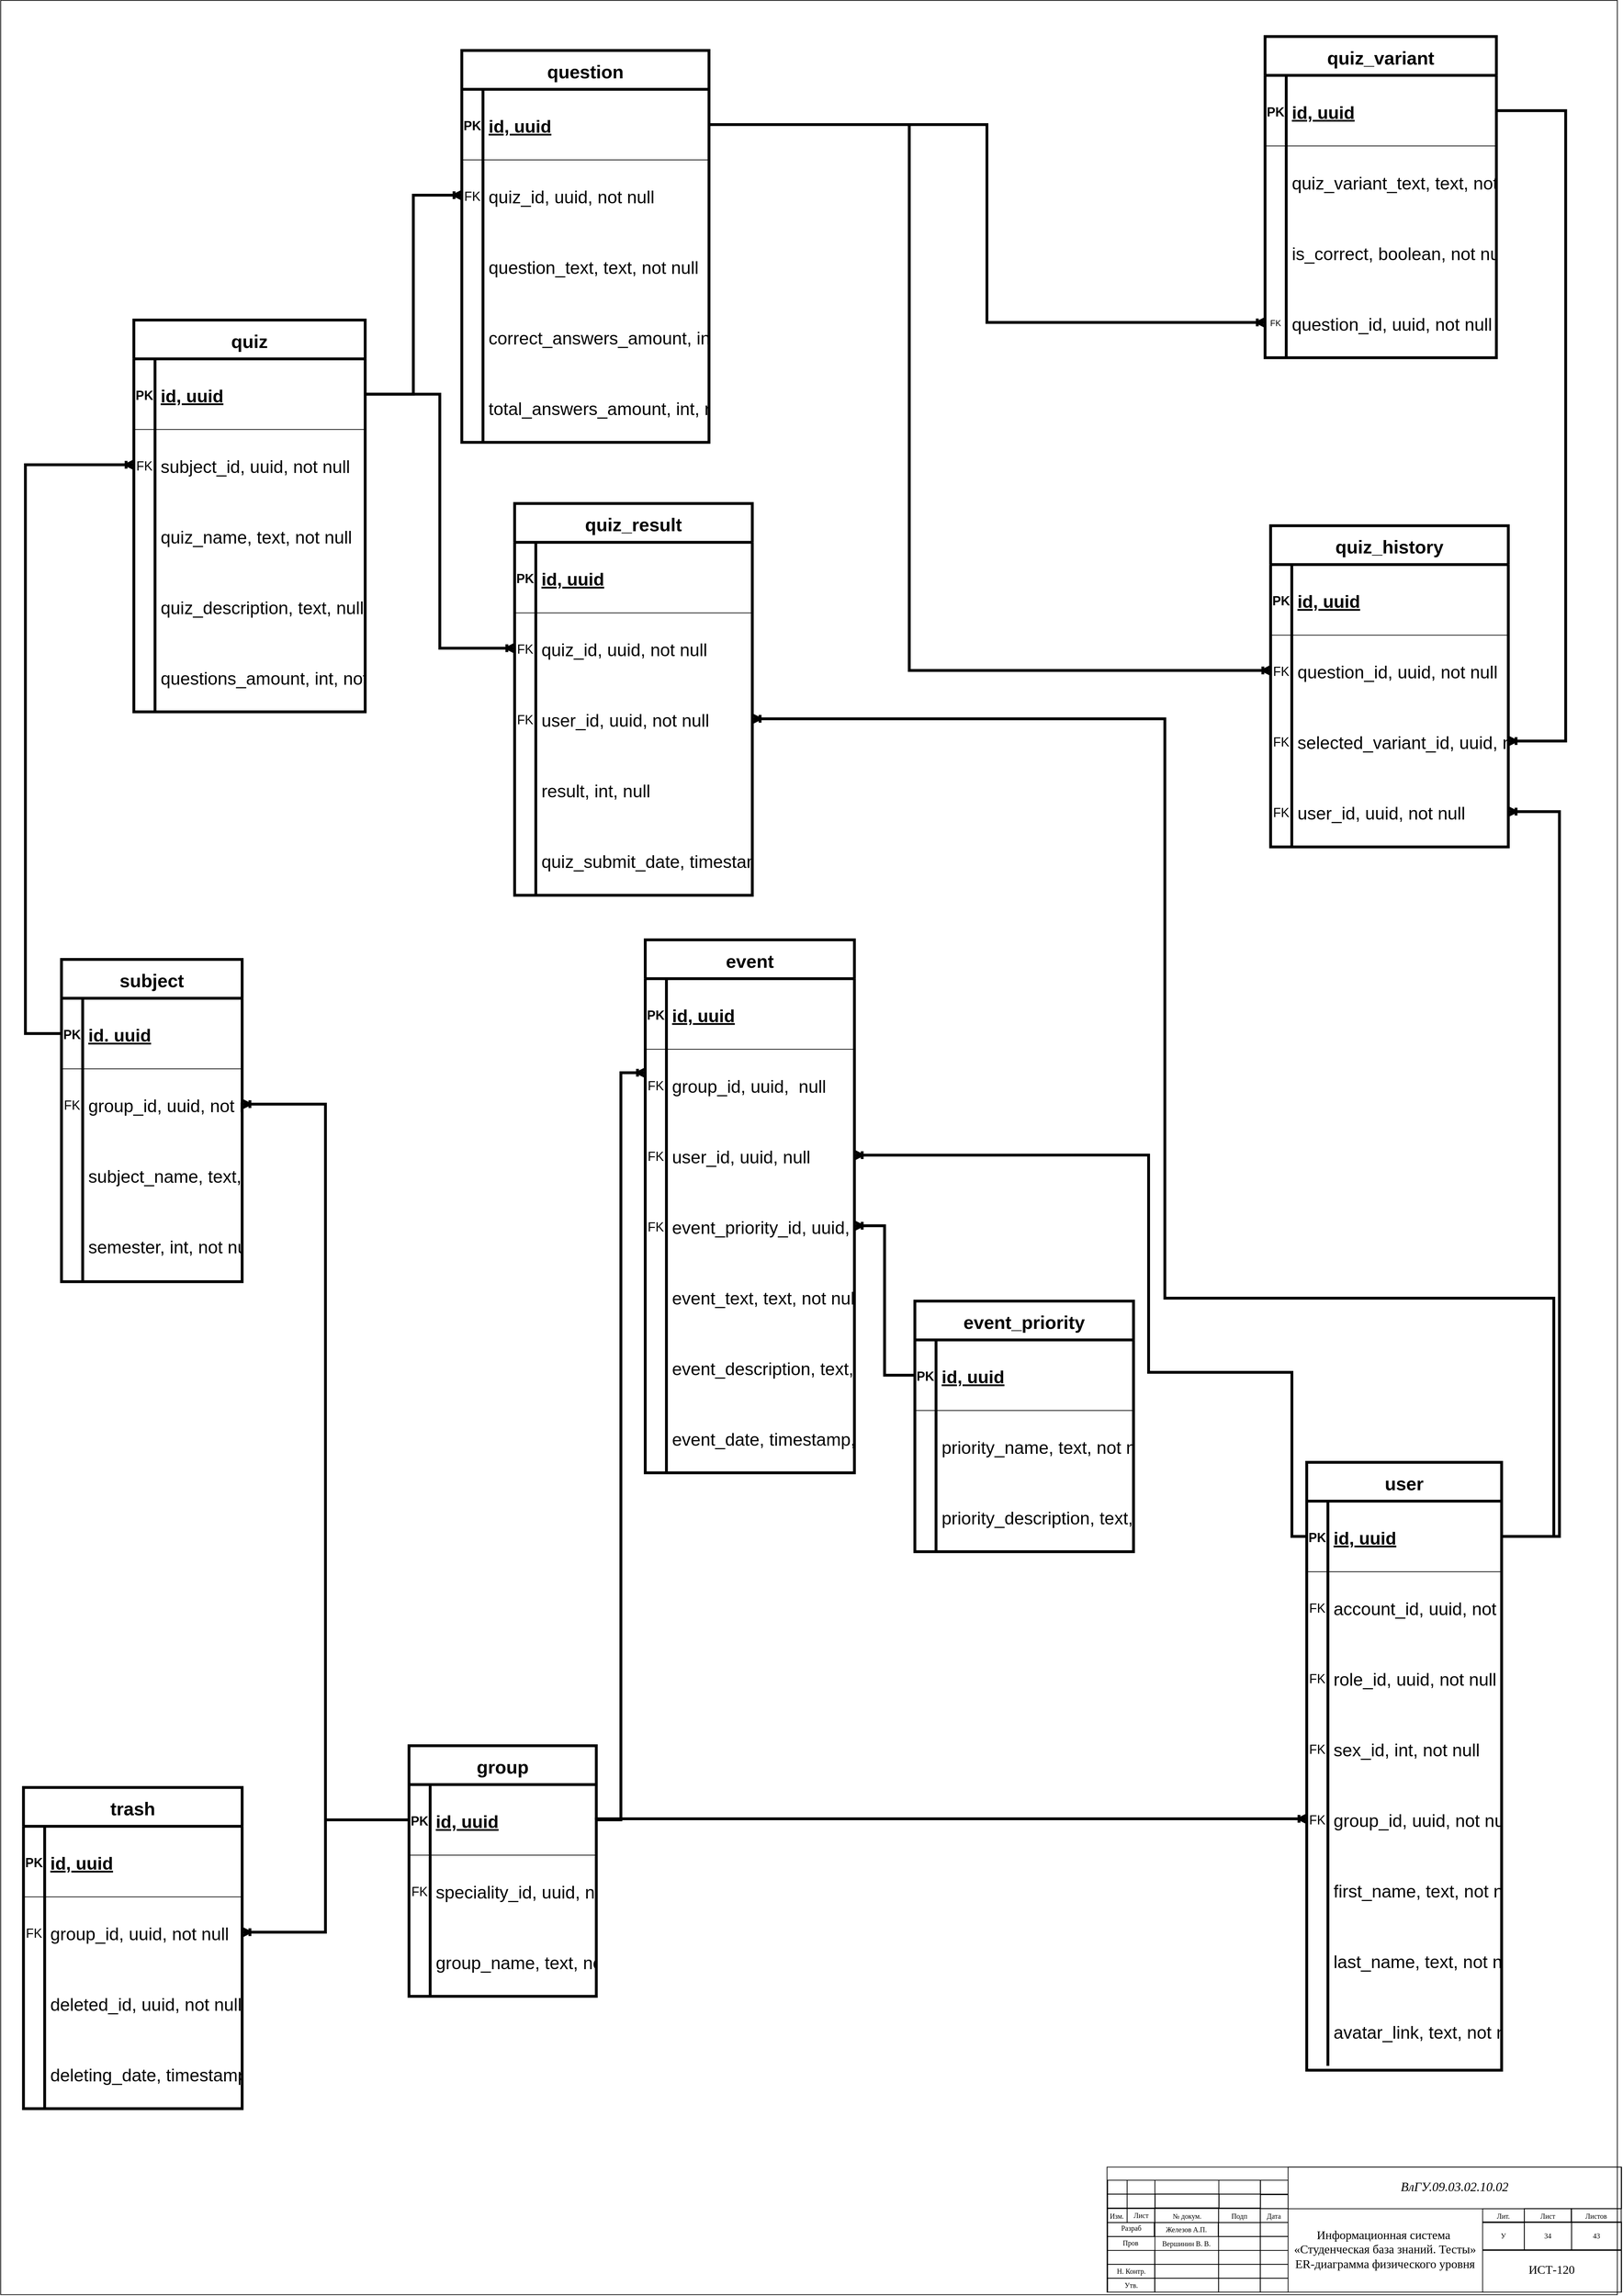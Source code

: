 <mxfile version="18.0.2" type="github">
  <diagram id="R2lEEEUBdFMjLlhIrx00" name="Page-1">
    <mxGraphModel dx="2370" dy="1310" grid="1" gridSize="3.937" guides="1" tooltips="1" connect="1" arrows="1" fold="1" page="1" pageScale="1" pageWidth="2339" pageHeight="3300" math="0" shadow="0" extFonts="Permanent Marker^https://fonts.googleapis.com/css?family=Permanent+Marker">
      <root>
        <mxCell id="0" />
        <mxCell id="1" parent="0" />
        <mxCell id="bOlvTl43doBLw3R69mOg-1" value="" style="rounded=0;whiteSpace=wrap;html=1;fillColor=none;strokeWidth=1;" parent="1" vertex="1">
          <mxGeometry x="24.0" y="23.62" width="2290" height="3250" as="geometry" />
        </mxCell>
        <mxCell id="bOlvTl43doBLw3R69mOg-2" value="" style="rounded=0;whiteSpace=wrap;html=1;fillColor=none;" parent="1" vertex="1">
          <mxGeometry x="1591.11" y="3092.86" width="728.35" height="177.165" as="geometry" />
        </mxCell>
        <mxCell id="UN5E2BRM_m0n_mUQd9ct-3" value="" style="rounded=0;whiteSpace=wrap;html=1;fillColor=none;" parent="1" vertex="1">
          <mxGeometry x="1592.01" y="3131.16" width="27.559" height="19.685" as="geometry" />
        </mxCell>
        <mxCell id="UN5E2BRM_m0n_mUQd9ct-4" value="" style="rounded=0;whiteSpace=wrap;html=1;fillColor=none;" parent="1" vertex="1">
          <mxGeometry x="1592.0" y="3151.67" width="27.559" height="19.685" as="geometry" />
        </mxCell>
        <mxCell id="UN5E2BRM_m0n_mUQd9ct-5" value="" style="rounded=0;whiteSpace=wrap;html=1;fillColor=none;" parent="1" vertex="1">
          <mxGeometry x="1592.01" y="3111.47" width="27.559" height="19.685" as="geometry" />
        </mxCell>
        <mxCell id="UN5E2BRM_m0n_mUQd9ct-9" value="" style="rounded=0;whiteSpace=wrap;html=1;fillColor=none;" parent="1" vertex="1">
          <mxGeometry x="1619.57" y="3131.16" width="39.37" height="19.685" as="geometry" />
        </mxCell>
        <mxCell id="UN5E2BRM_m0n_mUQd9ct-10" value="" style="rounded=0;whiteSpace=wrap;html=1;fillColor=none;" parent="1" vertex="1">
          <mxGeometry x="1619.56" y="3151.67" width="39.37" height="19.685" as="geometry" />
        </mxCell>
        <mxCell id="UN5E2BRM_m0n_mUQd9ct-11" value="" style="rounded=0;whiteSpace=wrap;html=1;fillColor=none;" parent="1" vertex="1">
          <mxGeometry x="1619.57" y="3111.47" width="39.37" height="19.685" as="geometry" />
        </mxCell>
        <mxCell id="UN5E2BRM_m0n_mUQd9ct-14" value="" style="rounded=0;whiteSpace=wrap;html=1;fillColor=none;" parent="1" vertex="1">
          <mxGeometry x="1658.94" y="3131.16" width="90.551" height="19.685" as="geometry" />
        </mxCell>
        <mxCell id="UN5E2BRM_m0n_mUQd9ct-15" value="" style="rounded=0;whiteSpace=wrap;html=1;fillColor=none;" parent="1" vertex="1">
          <mxGeometry x="1659.28" y="3130.94" width="90.551" height="19.685" as="geometry" />
        </mxCell>
        <mxCell id="UN5E2BRM_m0n_mUQd9ct-16" value="" style="rounded=0;whiteSpace=wrap;html=1;fillColor=none;" parent="1" vertex="1">
          <mxGeometry x="1658.94" y="3111.47" width="90.551" height="19.685" as="geometry" />
        </mxCell>
        <mxCell id="UN5E2BRM_m0n_mUQd9ct-19" value="" style="rounded=0;whiteSpace=wrap;html=1;fillColor=none;" parent="1" vertex="1">
          <mxGeometry x="1749.49" y="3131.16" width="59.055" height="19.685" as="geometry" />
        </mxCell>
        <mxCell id="UN5E2BRM_m0n_mUQd9ct-20" value="" style="rounded=0;whiteSpace=wrap;html=1;fillColor=none;" parent="1" vertex="1">
          <mxGeometry x="1749.14" y="3151.67" width="59.055" height="19.685" as="geometry" />
        </mxCell>
        <mxCell id="UN5E2BRM_m0n_mUQd9ct-21" value="" style="rounded=0;whiteSpace=wrap;html=1;fillColor=none;" parent="1" vertex="1">
          <mxGeometry x="1749.49" y="3111.47" width="59.055" height="19.685" as="geometry" />
        </mxCell>
        <mxCell id="UN5E2BRM_m0n_mUQd9ct-24" value="" style="rounded=0;whiteSpace=wrap;html=1;fillColor=none;" parent="1" vertex="1">
          <mxGeometry x="1808.21" y="3132" width="39.37" height="19.685" as="geometry" />
        </mxCell>
        <mxCell id="UN5E2BRM_m0n_mUQd9ct-25" value="" style="rounded=0;whiteSpace=wrap;html=1;fillColor=none;" parent="1" vertex="1">
          <mxGeometry x="1808.2" y="3151.67" width="39.37" height="19.685" as="geometry" />
        </mxCell>
        <mxCell id="UN5E2BRM_m0n_mUQd9ct-26" value="" style="rounded=0;whiteSpace=wrap;html=1;fillColor=none;" parent="1" vertex="1">
          <mxGeometry x="1808.19" y="3111.47" width="39.37" height="19.685" as="geometry" />
        </mxCell>
        <mxCell id="UN5E2BRM_m0n_mUQd9ct-27" value="" style="rounded=0;whiteSpace=wrap;html=1;fillColor=none;" parent="1" vertex="1">
          <mxGeometry x="1847.56" y="3092.86" width="472.43" height="59.055" as="geometry" />
        </mxCell>
        <mxCell id="UN5E2BRM_m0n_mUQd9ct-28" value="Изм." style="text;html=1;strokeColor=none;fillColor=none;align=center;verticalAlign=middle;whiteSpace=wrap;rounded=0;fontFamily=Times New Roman;fontSize=10;" parent="1" vertex="1">
          <mxGeometry x="1591.11" y="3151.66" width="27.559" height="19.685" as="geometry" />
        </mxCell>
        <mxCell id="UN5E2BRM_m0n_mUQd9ct-29" value="Лист" style="text;html=1;strokeColor=none;fillColor=none;align=center;verticalAlign=middle;whiteSpace=wrap;rounded=0;fontFamily=Times New Roman;fontSize=10;" parent="1" vertex="1">
          <mxGeometry x="1619.91" y="3150.85" width="39.37" height="19.685" as="geometry" />
        </mxCell>
        <mxCell id="UN5E2BRM_m0n_mUQd9ct-30" value="№ докум." style="text;html=1;strokeColor=none;fillColor=none;align=center;verticalAlign=middle;whiteSpace=wrap;rounded=0;fontFamily=Times New Roman;fontSize=10;" parent="1" vertex="1">
          <mxGeometry x="1659.28" y="3151.66" width="90.551" height="19.68" as="geometry" />
        </mxCell>
        <mxCell id="UN5E2BRM_m0n_mUQd9ct-31" value="Подп" style="text;html=1;strokeColor=none;fillColor=none;align=center;verticalAlign=middle;whiteSpace=wrap;rounded=0;fontFamily=Times New Roman;fontSize=10;" parent="1" vertex="1">
          <mxGeometry x="1748.59" y="3151.93" width="59.055" height="19.68" as="geometry" />
        </mxCell>
        <mxCell id="UN5E2BRM_m0n_mUQd9ct-32" value="Дата" style="text;html=1;strokeColor=none;fillColor=none;align=center;verticalAlign=middle;whiteSpace=wrap;rounded=0;fontFamily=Times New Roman;fontSize=10;" parent="1" vertex="1">
          <mxGeometry x="1808.19" y="3151.93" width="39.37" height="19.685" as="geometry" />
        </mxCell>
        <mxCell id="UN5E2BRM_m0n_mUQd9ct-34" value="" style="rounded=0;whiteSpace=wrap;html=1;fillColor=none;" parent="1" vertex="1">
          <mxGeometry x="1592" y="3171.6" width="66.929" height="19.68" as="geometry" />
        </mxCell>
        <mxCell id="UN5E2BRM_m0n_mUQd9ct-35" value="" style="rounded=0;whiteSpace=wrap;html=1;fillColor=none;" parent="1" vertex="1">
          <mxGeometry x="1592" y="3191.28" width="66.929" height="19.68" as="geometry" />
        </mxCell>
        <mxCell id="UN5E2BRM_m0n_mUQd9ct-36" value="" style="rounded=0;whiteSpace=wrap;html=1;fillColor=none;" parent="1" vertex="1">
          <mxGeometry x="1592" y="3210.96" width="66.929" height="19.68" as="geometry" />
        </mxCell>
        <mxCell id="UN5E2BRM_m0n_mUQd9ct-37" value="" style="rounded=0;whiteSpace=wrap;html=1;fillColor=none;" parent="1" vertex="1">
          <mxGeometry x="1592" y="3230.64" width="66.929" height="19.68" as="geometry" />
        </mxCell>
        <mxCell id="UN5E2BRM_m0n_mUQd9ct-38" value="" style="rounded=0;whiteSpace=wrap;html=1;fillColor=none;" parent="1" vertex="1">
          <mxGeometry x="1592" y="3250.32" width="66.929" height="19.68" as="geometry" />
        </mxCell>
        <mxCell id="UN5E2BRM_m0n_mUQd9ct-39" value="" style="rounded=0;whiteSpace=wrap;html=1;fillColor=none;" parent="1" vertex="1">
          <mxGeometry x="1658.6" y="3151.67" width="90.551" height="19.68" as="geometry" />
        </mxCell>
        <mxCell id="UN5E2BRM_m0n_mUQd9ct-42" value="" style="rounded=0;whiteSpace=wrap;html=1;fillColor=none;" parent="1" vertex="1">
          <mxGeometry x="1658.59" y="3210.96" width="90.551" height="19.68" as="geometry" />
        </mxCell>
        <mxCell id="UN5E2BRM_m0n_mUQd9ct-43" value="" style="rounded=0;whiteSpace=wrap;html=1;fillColor=none;" parent="1" vertex="1">
          <mxGeometry x="1658.59" y="3230.64" width="90.551" height="19.68" as="geometry" />
        </mxCell>
        <mxCell id="UN5E2BRM_m0n_mUQd9ct-44" value="" style="rounded=0;whiteSpace=wrap;html=1;fillColor=none;" parent="1" vertex="1">
          <mxGeometry x="1658.59" y="3250.32" width="90.551" height="19.68" as="geometry" />
        </mxCell>
        <mxCell id="UN5E2BRM_m0n_mUQd9ct-45" value="" style="rounded=0;whiteSpace=wrap;html=1;fillColor=none;" parent="1" vertex="1">
          <mxGeometry x="1749.15" y="3171.61" width="59.055" height="19.68" as="geometry" />
        </mxCell>
        <mxCell id="UN5E2BRM_m0n_mUQd9ct-46" value="" style="rounded=0;whiteSpace=wrap;html=1;fillColor=none;" parent="1" vertex="1">
          <mxGeometry x="1749.14" y="3191.28" width="59.055" height="19.68" as="geometry" />
        </mxCell>
        <mxCell id="UN5E2BRM_m0n_mUQd9ct-48" value="" style="rounded=0;whiteSpace=wrap;html=1;fillColor=none;" parent="1" vertex="1">
          <mxGeometry x="1749.14" y="3210.96" width="59.055" height="19.68" as="geometry" />
        </mxCell>
        <mxCell id="UN5E2BRM_m0n_mUQd9ct-49" value="" style="rounded=0;whiteSpace=wrap;html=1;fillColor=none;" parent="1" vertex="1">
          <mxGeometry x="1749.14" y="3230.64" width="59.055" height="19.68" as="geometry" />
        </mxCell>
        <mxCell id="UN5E2BRM_m0n_mUQd9ct-50" value="" style="rounded=0;whiteSpace=wrap;html=1;fillColor=none;" parent="1" vertex="1">
          <mxGeometry x="1749.14" y="3250.32" width="59.055" height="19.68" as="geometry" />
        </mxCell>
        <mxCell id="UN5E2BRM_m0n_mUQd9ct-51" value="" style="rounded=0;whiteSpace=wrap;html=1;fillColor=none;" parent="1" vertex="1">
          <mxGeometry x="1808.19" y="3171.35" width="39.37" height="19.68" as="geometry" />
        </mxCell>
        <mxCell id="UN5E2BRM_m0n_mUQd9ct-52" value="" style="rounded=0;whiteSpace=wrap;html=1;fillColor=none;" parent="1" vertex="1">
          <mxGeometry x="1808.2" y="3191.28" width="39.37" height="19.68" as="geometry" />
        </mxCell>
        <mxCell id="UN5E2BRM_m0n_mUQd9ct-54" value="" style="rounded=0;whiteSpace=wrap;html=1;fillColor=none;" parent="1" vertex="1">
          <mxGeometry x="1808.2" y="3210.96" width="39.37" height="19.68" as="geometry" />
        </mxCell>
        <mxCell id="UN5E2BRM_m0n_mUQd9ct-55" value="" style="rounded=0;whiteSpace=wrap;html=1;fillColor=none;" parent="1" vertex="1">
          <mxGeometry x="1808.2" y="3230.64" width="39.37" height="19.68" as="geometry" />
        </mxCell>
        <mxCell id="UN5E2BRM_m0n_mUQd9ct-56" value="" style="rounded=0;whiteSpace=wrap;html=1;fillColor=none;" parent="1" vertex="1">
          <mxGeometry x="1808.2" y="3250.32" width="39.37" height="19.68" as="geometry" />
        </mxCell>
        <mxCell id="UN5E2BRM_m0n_mUQd9ct-58" value="" style="rounded=0;whiteSpace=wrap;html=1;fontFamily=Times New Roman;fontSize=10;fillColor=none;" parent="1" vertex="1">
          <mxGeometry x="2248.59" y="3151.68" width="70.866" height="19.685" as="geometry" />
        </mxCell>
        <mxCell id="UN5E2BRM_m0n_mUQd9ct-59" value="43" style="rounded=0;whiteSpace=wrap;html=1;fontFamily=Times New Roman;fontSize=10;fillColor=none;" parent="1" vertex="1">
          <mxGeometry x="2249.14" y="3170.53" width="70.866" height="39.37" as="geometry" />
        </mxCell>
        <mxCell id="UN5E2BRM_m0n_mUQd9ct-65" value="" style="rounded=0;whiteSpace=wrap;html=1;fontFamily=Times New Roman;fontSize=10;fillColor=none;" parent="1" vertex="1">
          <mxGeometry x="2182.23" y="3151.68" width="66.929" height="19.685" as="geometry" />
        </mxCell>
        <mxCell id="UN5E2BRM_m0n_mUQd9ct-66" value="34" style="rounded=0;whiteSpace=wrap;html=1;fontFamily=Times New Roman;fontSize=10;fillColor=none;" parent="1" vertex="1">
          <mxGeometry x="2182.21" y="3170.53" width="66.929" height="39.37" as="geometry" />
        </mxCell>
        <mxCell id="UN5E2BRM_m0n_mUQd9ct-68" value="" style="rounded=0;whiteSpace=wrap;html=1;fontFamily=Times New Roman;fontSize=10;fillColor=none;" parent="1" vertex="1">
          <mxGeometry x="2123.18" y="3151.92" width="59.055" height="19.685" as="geometry" />
        </mxCell>
        <mxCell id="UN5E2BRM_m0n_mUQd9ct-69" value="У" style="rounded=0;whiteSpace=wrap;html=1;fontFamily=Times New Roman;fontSize=10;fillColor=none;" parent="1" vertex="1">
          <mxGeometry x="2123.16" y="3170.53" width="59.05" height="39.37" as="geometry" />
        </mxCell>
        <mxCell id="UN5E2BRM_m0n_mUQd9ct-71" value="" style="rounded=0;whiteSpace=wrap;html=1;fontFamily=Times New Roman;fontSize=10;fillColor=none;" parent="1" vertex="1">
          <mxGeometry x="2123.14" y="3210.97" width="196.85" height="59.055" as="geometry" />
        </mxCell>
        <mxCell id="UN5E2BRM_m0n_mUQd9ct-72" value="Разраб" style="text;html=1;strokeColor=none;fillColor=none;align=center;verticalAlign=middle;whiteSpace=wrap;rounded=0;fontFamily=Times New Roman;fontSize=10;" parent="1" vertex="1">
          <mxGeometry x="1592.35" y="3169.47" width="66.929" height="19.68" as="geometry" />
        </mxCell>
        <mxCell id="UN5E2BRM_m0n_mUQd9ct-73" value="Пров" style="text;html=1;strokeColor=none;fillColor=none;align=center;verticalAlign=middle;whiteSpace=wrap;rounded=0;fontFamily=Times New Roman;fontSize=10;" parent="1" vertex="1">
          <mxGeometry x="1591.107" y="3190.217" width="66.929" height="19.68" as="geometry" />
        </mxCell>
        <mxCell id="UN5E2BRM_m0n_mUQd9ct-75" value="Н. Контр." style="text;html=1;strokeColor=none;fillColor=none;align=center;verticalAlign=middle;whiteSpace=wrap;rounded=0;fontFamily=Times New Roman;fontSize=10;" parent="1" vertex="1">
          <mxGeometry x="1592.001" y="3230.641" width="66.929" height="19.68" as="geometry" />
        </mxCell>
        <mxCell id="UN5E2BRM_m0n_mUQd9ct-76" value="Утв." style="text;html=1;strokeColor=none;fillColor=none;align=center;verticalAlign=middle;whiteSpace=wrap;rounded=0;fontFamily=Times New Roman;fontSize=10;" parent="1" vertex="1">
          <mxGeometry x="1592.008" y="3250.348" width="66.929" height="19.68" as="geometry" />
        </mxCell>
        <mxCell id="UN5E2BRM_m0n_mUQd9ct-77" value="Лит." style="text;html=1;strokeColor=none;fillColor=none;align=center;verticalAlign=middle;whiteSpace=wrap;rounded=0;fontFamily=Times New Roman;fontSize=10;" parent="1" vertex="1">
          <mxGeometry x="2123.18" y="3151.93" width="59.055" height="19.68" as="geometry" />
        </mxCell>
        <mxCell id="UN5E2BRM_m0n_mUQd9ct-78" value="Лист" style="text;html=1;strokeColor=none;fillColor=none;align=center;verticalAlign=middle;whiteSpace=wrap;rounded=0;fontFamily=Times New Roman;fontSize=10;" parent="1" vertex="1">
          <mxGeometry x="2182.232" y="3151.682" width="66.929" height="19.68" as="geometry" />
        </mxCell>
        <mxCell id="UN5E2BRM_m0n_mUQd9ct-79" value="Листов" style="text;html=1;strokeColor=none;fillColor=none;align=center;verticalAlign=middle;whiteSpace=wrap;rounded=0;fontFamily=Times New Roman;fontSize=10;" parent="1" vertex="1">
          <mxGeometry x="2249.16" y="3151.68" width="69.75" height="19.68" as="geometry" />
        </mxCell>
        <mxCell id="UN5E2BRM_m0n_mUQd9ct-80" value="" style="rounded=0;whiteSpace=wrap;html=1;fillColor=none;" parent="1" vertex="1">
          <mxGeometry x="1658.04" y="3171.61" width="90.551" height="19.685" as="geometry" />
        </mxCell>
        <mxCell id="UN5E2BRM_m0n_mUQd9ct-81" value="Вершинин В. В." style="text;html=1;strokeColor=none;fillColor=none;align=center;verticalAlign=middle;whiteSpace=wrap;rounded=0;fontFamily=Times New Roman;fontSize=10;" parent="1" vertex="1">
          <mxGeometry x="1659.28" y="3191.03" width="88.74" height="19.68" as="geometry" />
        </mxCell>
        <mxCell id="UN5E2BRM_m0n_mUQd9ct-82" value="Железов А.П." style="text;html=1;strokeColor=none;fillColor=none;align=center;verticalAlign=middle;whiteSpace=wrap;rounded=0;fontFamily=Times New Roman;fontSize=10;" parent="1" vertex="1">
          <mxGeometry x="1658.597" y="3171.337" width="88.74" height="19.68" as="geometry" />
        </mxCell>
        <mxCell id="UN5E2BRM_m0n_mUQd9ct-83" value="&lt;p class=&quot;MsoNormal&quot; align=&quot;center&quot;&gt;&lt;i&gt;&lt;span style=&quot;font-size: 18px&quot;&gt;ВлГУ.09.03.02.10.02&lt;/span&gt;&lt;/i&gt;&lt;/p&gt;" style="text;html=1;strokeColor=none;fillColor=none;align=center;verticalAlign=middle;whiteSpace=wrap;rounded=0;fontFamily=Times New Roman;fontSize=10;" parent="1" vertex="1">
          <mxGeometry x="1847.56" y="3092.86" width="471.33" height="56.74" as="geometry" />
        </mxCell>
        <mxCell id="UN5E2BRM_m0n_mUQd9ct-84" value="&lt;font style=&quot;font-size: 17px&quot;&gt;ИСТ-120&lt;/font&gt;" style="text;html=1;strokeColor=none;fillColor=none;align=center;verticalAlign=middle;whiteSpace=wrap;rounded=0;fontFamily=Times New Roman;fontSize=10;" parent="1" vertex="1">
          <mxGeometry x="2123.18" y="3209.9" width="195.71" height="57.81" as="geometry" />
        </mxCell>
        <mxCell id="UN5E2BRM_m0n_mUQd9ct-85" value="&lt;font style=&quot;font-size: 17px&quot;&gt;&lt;div style=&quot;font-size: 10px;&quot;&gt;&lt;span style=&quot;font-size: 17px; background-color: initial;&quot;&gt;Информационная система&amp;nbsp; «&lt;/span&gt;&lt;span style=&quot;background-color: initial; font-size: 17px; text-align: left;&quot;&gt;Студенческая база знаний. Тесты»&lt;/span&gt;&lt;/div&gt;ER-диаграмма физического уровня&lt;br&gt;&lt;/font&gt;" style="text;html=1;strokeColor=none;fillColor=none;align=center;verticalAlign=middle;whiteSpace=wrap;rounded=0;fontFamily=Times New Roman;fontSize=10;" parent="1" vertex="1">
          <mxGeometry x="1847.58" y="3151.93" width="274.46" height="116.09" as="geometry" />
        </mxCell>
        <mxCell id="TcTSat4PmSnbktt4OF8P-2" value="quiz" style="shape=table;startSize=55;container=1;collapsible=1;childLayout=tableLayout;fixedRows=1;rowLines=0;fontStyle=1;align=center;resizeLast=1;fontSize=26;comic=0;strokeWidth=4;" parent="1" vertex="1">
          <mxGeometry x="212.6" y="476.38" width="327.68" height="555" as="geometry" />
        </mxCell>
        <mxCell id="TcTSat4PmSnbktt4OF8P-3" value="" style="shape=tableRow;horizontal=0;startSize=0;swimlaneHead=0;swimlaneBody=0;fillColor=none;collapsible=0;dropTarget=0;points=[[0,0.5],[1,0.5]];portConstraint=eastwest;top=0;left=0;right=0;bottom=1;" parent="TcTSat4PmSnbktt4OF8P-2" vertex="1">
          <mxGeometry y="55" width="327.68" height="100" as="geometry" />
        </mxCell>
        <mxCell id="TcTSat4PmSnbktt4OF8P-4" value="PK" style="shape=partialRectangle;connectable=0;fillColor=none;top=0;left=0;bottom=0;right=0;fontStyle=1;overflow=hidden;fontSize=18;" parent="TcTSat4PmSnbktt4OF8P-3" vertex="1">
          <mxGeometry width="30" height="100" as="geometry">
            <mxRectangle width="30" height="100" as="alternateBounds" />
          </mxGeometry>
        </mxCell>
        <mxCell id="TcTSat4PmSnbktt4OF8P-5" value="id, uuid" style="shape=partialRectangle;connectable=0;fillColor=none;top=0;left=0;bottom=0;right=0;align=left;spacingLeft=6;fontStyle=5;overflow=hidden;fontSize=25;" parent="TcTSat4PmSnbktt4OF8P-3" vertex="1">
          <mxGeometry x="30" width="297.68" height="100" as="geometry">
            <mxRectangle width="297.68" height="100" as="alternateBounds" />
          </mxGeometry>
        </mxCell>
        <mxCell id="TcTSat4PmSnbktt4OF8P-6" value="" style="shape=tableRow;horizontal=0;startSize=0;swimlaneHead=0;swimlaneBody=0;fillColor=none;collapsible=0;dropTarget=0;points=[[0,0.5],[1,0.5]];portConstraint=eastwest;top=0;left=0;right=0;bottom=0;" parent="TcTSat4PmSnbktt4OF8P-2" vertex="1">
          <mxGeometry y="155" width="327.68" height="100" as="geometry" />
        </mxCell>
        <mxCell id="TcTSat4PmSnbktt4OF8P-7" value="FK" style="shape=partialRectangle;connectable=0;fillColor=none;top=0;left=0;bottom=0;right=0;fontStyle=0;overflow=hidden;fontSize=18;" parent="TcTSat4PmSnbktt4OF8P-6" vertex="1">
          <mxGeometry width="30" height="100" as="geometry">
            <mxRectangle width="30" height="100" as="alternateBounds" />
          </mxGeometry>
        </mxCell>
        <mxCell id="TcTSat4PmSnbktt4OF8P-8" value="subject_id, uuid, not null" style="shape=partialRectangle;connectable=0;fillColor=none;top=0;left=0;bottom=0;right=0;align=left;spacingLeft=6;fontStyle=0;overflow=hidden;fontSize=25;" parent="TcTSat4PmSnbktt4OF8P-6" vertex="1">
          <mxGeometry x="30" width="297.68" height="100" as="geometry">
            <mxRectangle width="297.68" height="100" as="alternateBounds" />
          </mxGeometry>
        </mxCell>
        <mxCell id="TcTSat4PmSnbktt4OF8P-9" value="" style="shape=tableRow;horizontal=0;startSize=0;swimlaneHead=0;swimlaneBody=0;fillColor=none;collapsible=0;dropTarget=0;points=[[0,0.5],[1,0.5]];portConstraint=eastwest;top=0;left=0;right=0;bottom=0;" parent="TcTSat4PmSnbktt4OF8P-2" vertex="1">
          <mxGeometry y="255" width="327.68" height="100" as="geometry" />
        </mxCell>
        <mxCell id="TcTSat4PmSnbktt4OF8P-10" value="" style="shape=partialRectangle;connectable=0;fillColor=none;top=0;left=0;bottom=0;right=0;editable=1;overflow=hidden;" parent="TcTSat4PmSnbktt4OF8P-9" vertex="1">
          <mxGeometry width="30" height="100" as="geometry">
            <mxRectangle width="30" height="100" as="alternateBounds" />
          </mxGeometry>
        </mxCell>
        <mxCell id="TcTSat4PmSnbktt4OF8P-11" value="quiz_name, text, not null" style="shape=partialRectangle;connectable=0;fillColor=none;top=0;left=0;bottom=0;right=0;align=left;spacingLeft=6;overflow=hidden;fontSize=25;" parent="TcTSat4PmSnbktt4OF8P-9" vertex="1">
          <mxGeometry x="30" width="297.68" height="100" as="geometry">
            <mxRectangle width="297.68" height="100" as="alternateBounds" />
          </mxGeometry>
        </mxCell>
        <mxCell id="TcTSat4PmSnbktt4OF8P-12" value="" style="shape=tableRow;horizontal=0;startSize=0;swimlaneHead=0;swimlaneBody=0;fillColor=none;collapsible=0;dropTarget=0;points=[[0,0.5],[1,0.5]];portConstraint=eastwest;top=0;left=0;right=0;bottom=0;" parent="TcTSat4PmSnbktt4OF8P-2" vertex="1">
          <mxGeometry y="355" width="327.68" height="100" as="geometry" />
        </mxCell>
        <mxCell id="TcTSat4PmSnbktt4OF8P-13" value="" style="shape=partialRectangle;connectable=0;fillColor=none;top=0;left=0;bottom=0;right=0;editable=1;overflow=hidden;" parent="TcTSat4PmSnbktt4OF8P-12" vertex="1">
          <mxGeometry width="30" height="100" as="geometry">
            <mxRectangle width="30" height="100" as="alternateBounds" />
          </mxGeometry>
        </mxCell>
        <mxCell id="TcTSat4PmSnbktt4OF8P-14" value="quiz_description, text, null" style="shape=partialRectangle;connectable=0;fillColor=none;top=0;left=0;bottom=0;right=0;align=left;spacingLeft=6;overflow=hidden;fontSize=25;" parent="TcTSat4PmSnbktt4OF8P-12" vertex="1">
          <mxGeometry x="30" width="297.68" height="100" as="geometry">
            <mxRectangle width="297.68" height="100" as="alternateBounds" />
          </mxGeometry>
        </mxCell>
        <mxCell id="TcTSat4PmSnbktt4OF8P-15" value="" style="shape=tableRow;horizontal=0;startSize=0;swimlaneHead=0;swimlaneBody=0;fillColor=none;collapsible=0;dropTarget=0;points=[[0,0.5],[1,0.5]];portConstraint=eastwest;top=0;left=0;right=0;bottom=0;" parent="TcTSat4PmSnbktt4OF8P-2" vertex="1">
          <mxGeometry y="455" width="327.68" height="100" as="geometry" />
        </mxCell>
        <mxCell id="TcTSat4PmSnbktt4OF8P-16" value="" style="shape=partialRectangle;connectable=0;fillColor=none;top=0;left=0;bottom=0;right=0;editable=1;overflow=hidden;" parent="TcTSat4PmSnbktt4OF8P-15" vertex="1">
          <mxGeometry width="30" height="100" as="geometry">
            <mxRectangle width="30" height="100" as="alternateBounds" />
          </mxGeometry>
        </mxCell>
        <mxCell id="TcTSat4PmSnbktt4OF8P-17" value="questions_amount, int, not null" style="shape=partialRectangle;connectable=0;fillColor=none;top=0;left=0;bottom=0;right=0;align=left;spacingLeft=6;overflow=hidden;fontSize=25;" parent="TcTSat4PmSnbktt4OF8P-15" vertex="1">
          <mxGeometry x="30" width="297.68" height="100" as="geometry">
            <mxRectangle width="297.68" height="100" as="alternateBounds" />
          </mxGeometry>
        </mxCell>
        <mxCell id="TcTSat4PmSnbktt4OF8P-18" value="quiz_variant" style="shape=table;startSize=55;container=1;collapsible=1;childLayout=tableLayout;fixedRows=1;rowLines=0;fontStyle=1;align=center;resizeLast=1;fontSize=26;comic=0;strokeWidth=4;" parent="1" vertex="1">
          <mxGeometry x="1814.97" y="74.8" width="327.68" height="455" as="geometry" />
        </mxCell>
        <mxCell id="TcTSat4PmSnbktt4OF8P-19" value="" style="shape=tableRow;horizontal=0;startSize=0;swimlaneHead=0;swimlaneBody=0;fillColor=none;collapsible=0;dropTarget=0;points=[[0,0.5],[1,0.5]];portConstraint=eastwest;top=0;left=0;right=0;bottom=1;" parent="TcTSat4PmSnbktt4OF8P-18" vertex="1">
          <mxGeometry y="55" width="327.68" height="100" as="geometry" />
        </mxCell>
        <mxCell id="TcTSat4PmSnbktt4OF8P-20" value="PK" style="shape=partialRectangle;connectable=0;fillColor=none;top=0;left=0;bottom=0;right=0;fontStyle=1;overflow=hidden;fontSize=18;" parent="TcTSat4PmSnbktt4OF8P-19" vertex="1">
          <mxGeometry width="30" height="100" as="geometry">
            <mxRectangle width="30" height="100" as="alternateBounds" />
          </mxGeometry>
        </mxCell>
        <mxCell id="TcTSat4PmSnbktt4OF8P-21" value="id, uuid" style="shape=partialRectangle;connectable=0;fillColor=none;top=0;left=0;bottom=0;right=0;align=left;spacingLeft=6;fontStyle=5;overflow=hidden;fontSize=25;" parent="TcTSat4PmSnbktt4OF8P-19" vertex="1">
          <mxGeometry x="30" width="297.68" height="100" as="geometry">
            <mxRectangle width="297.68" height="100" as="alternateBounds" />
          </mxGeometry>
        </mxCell>
        <mxCell id="TcTSat4PmSnbktt4OF8P-22" value="" style="shape=tableRow;horizontal=0;startSize=0;swimlaneHead=0;swimlaneBody=0;fillColor=none;collapsible=0;dropTarget=0;points=[[0,0.5],[1,0.5]];portConstraint=eastwest;top=0;left=0;right=0;bottom=0;" parent="TcTSat4PmSnbktt4OF8P-18" vertex="1">
          <mxGeometry y="155" width="327.68" height="100" as="geometry" />
        </mxCell>
        <mxCell id="TcTSat4PmSnbktt4OF8P-23" value="" style="shape=partialRectangle;connectable=0;fillColor=none;top=0;left=0;bottom=0;right=0;editable=1;overflow=hidden;" parent="TcTSat4PmSnbktt4OF8P-22" vertex="1">
          <mxGeometry width="30" height="100" as="geometry">
            <mxRectangle width="30" height="100" as="alternateBounds" />
          </mxGeometry>
        </mxCell>
        <mxCell id="TcTSat4PmSnbktt4OF8P-24" value="quiz_variant_text, text, not null" style="shape=partialRectangle;connectable=0;fillColor=none;top=0;left=0;bottom=0;right=0;align=left;spacingLeft=6;overflow=hidden;fontSize=25;" parent="TcTSat4PmSnbktt4OF8P-22" vertex="1">
          <mxGeometry x="30" width="297.68" height="100" as="geometry">
            <mxRectangle width="297.68" height="100" as="alternateBounds" />
          </mxGeometry>
        </mxCell>
        <mxCell id="TcTSat4PmSnbktt4OF8P-25" value="" style="shape=tableRow;horizontal=0;startSize=0;swimlaneHead=0;swimlaneBody=0;fillColor=none;collapsible=0;dropTarget=0;points=[[0,0.5],[1,0.5]];portConstraint=eastwest;top=0;left=0;right=0;bottom=0;" parent="TcTSat4PmSnbktt4OF8P-18" vertex="1">
          <mxGeometry y="255" width="327.68" height="100" as="geometry" />
        </mxCell>
        <mxCell id="TcTSat4PmSnbktt4OF8P-26" value="" style="shape=partialRectangle;connectable=0;fillColor=none;top=0;left=0;bottom=0;right=0;editable=1;overflow=hidden;" parent="TcTSat4PmSnbktt4OF8P-25" vertex="1">
          <mxGeometry width="30" height="100" as="geometry">
            <mxRectangle width="30" height="100" as="alternateBounds" />
          </mxGeometry>
        </mxCell>
        <mxCell id="TcTSat4PmSnbktt4OF8P-27" value="is_correct, boolean, not null" style="shape=partialRectangle;connectable=0;fillColor=none;top=0;left=0;bottom=0;right=0;align=left;spacingLeft=6;overflow=hidden;fontSize=25;" parent="TcTSat4PmSnbktt4OF8P-25" vertex="1">
          <mxGeometry x="30" width="297.68" height="100" as="geometry">
            <mxRectangle width="297.68" height="100" as="alternateBounds" />
          </mxGeometry>
        </mxCell>
        <mxCell id="TcTSat4PmSnbktt4OF8P-28" value="" style="shape=tableRow;horizontal=0;startSize=0;swimlaneHead=0;swimlaneBody=0;fillColor=none;collapsible=0;dropTarget=0;points=[[0,0.5],[1,0.5]];portConstraint=eastwest;top=0;left=0;right=0;bottom=0;" parent="TcTSat4PmSnbktt4OF8P-18" vertex="1">
          <mxGeometry y="355" width="327.68" height="100" as="geometry" />
        </mxCell>
        <mxCell id="TcTSat4PmSnbktt4OF8P-29" value="FK" style="shape=partialRectangle;connectable=0;fillColor=none;top=0;left=0;bottom=0;right=0;editable=1;overflow=hidden;" parent="TcTSat4PmSnbktt4OF8P-28" vertex="1">
          <mxGeometry width="30" height="100" as="geometry">
            <mxRectangle width="30" height="100" as="alternateBounds" />
          </mxGeometry>
        </mxCell>
        <mxCell id="TcTSat4PmSnbktt4OF8P-30" value="question_id, uuid, not null" style="shape=partialRectangle;connectable=0;fillColor=none;top=0;left=0;bottom=0;right=0;align=left;spacingLeft=6;overflow=hidden;fontSize=25;" parent="TcTSat4PmSnbktt4OF8P-28" vertex="1">
          <mxGeometry x="30" width="297.68" height="100" as="geometry">
            <mxRectangle width="297.68" height="100" as="alternateBounds" />
          </mxGeometry>
        </mxCell>
        <mxCell id="TcTSat4PmSnbktt4OF8P-31" value="question" style="shape=table;startSize=55;container=1;collapsible=1;childLayout=tableLayout;fixedRows=1;rowLines=0;fontStyle=1;align=center;resizeLast=1;fontSize=26;comic=0;strokeWidth=4;" parent="1" vertex="1">
          <mxGeometry x="677.16" y="94.49" width="350.15" height="555.12" as="geometry" />
        </mxCell>
        <mxCell id="TcTSat4PmSnbktt4OF8P-32" value="" style="shape=tableRow;horizontal=0;startSize=0;swimlaneHead=0;swimlaneBody=0;fillColor=none;collapsible=0;dropTarget=0;points=[[0,0.5],[1,0.5]];portConstraint=eastwest;top=0;left=0;right=0;bottom=1;" parent="TcTSat4PmSnbktt4OF8P-31" vertex="1">
          <mxGeometry y="55" width="350.15" height="100" as="geometry" />
        </mxCell>
        <mxCell id="TcTSat4PmSnbktt4OF8P-33" value="PK" style="shape=partialRectangle;connectable=0;fillColor=none;top=0;left=0;bottom=0;right=0;fontStyle=1;overflow=hidden;fontSize=18;" parent="TcTSat4PmSnbktt4OF8P-32" vertex="1">
          <mxGeometry width="30" height="100" as="geometry">
            <mxRectangle width="30" height="100" as="alternateBounds" />
          </mxGeometry>
        </mxCell>
        <mxCell id="TcTSat4PmSnbktt4OF8P-34" value="id, uuid" style="shape=partialRectangle;connectable=0;fillColor=none;top=0;left=0;bottom=0;right=0;align=left;spacingLeft=6;fontStyle=5;overflow=hidden;fontSize=25;" parent="TcTSat4PmSnbktt4OF8P-32" vertex="1">
          <mxGeometry x="30" width="320.15" height="100" as="geometry">
            <mxRectangle width="320.15" height="100" as="alternateBounds" />
          </mxGeometry>
        </mxCell>
        <mxCell id="TcTSat4PmSnbktt4OF8P-35" value="" style="shape=tableRow;horizontal=0;startSize=0;swimlaneHead=0;swimlaneBody=0;fillColor=none;collapsible=0;dropTarget=0;points=[[0,0.5],[1,0.5]];portConstraint=eastwest;top=0;left=0;right=0;bottom=0;" parent="TcTSat4PmSnbktt4OF8P-31" vertex="1">
          <mxGeometry y="155" width="350.15" height="100" as="geometry" />
        </mxCell>
        <mxCell id="TcTSat4PmSnbktt4OF8P-36" value="FK" style="shape=partialRectangle;connectable=0;fillColor=none;top=0;left=0;bottom=0;right=0;editable=1;overflow=hidden;fontSize=18;" parent="TcTSat4PmSnbktt4OF8P-35" vertex="1">
          <mxGeometry width="30" height="100" as="geometry">
            <mxRectangle width="30" height="100" as="alternateBounds" />
          </mxGeometry>
        </mxCell>
        <mxCell id="TcTSat4PmSnbktt4OF8P-37" value="quiz_id, uuid, not null" style="shape=partialRectangle;connectable=0;fillColor=none;top=0;left=0;bottom=0;right=0;align=left;spacingLeft=6;overflow=hidden;fontSize=25;" parent="TcTSat4PmSnbktt4OF8P-35" vertex="1">
          <mxGeometry x="30" width="320.15" height="100" as="geometry">
            <mxRectangle width="320.15" height="100" as="alternateBounds" />
          </mxGeometry>
        </mxCell>
        <mxCell id="TcTSat4PmSnbktt4OF8P-38" value="" style="shape=tableRow;horizontal=0;startSize=0;swimlaneHead=0;swimlaneBody=0;fillColor=none;collapsible=0;dropTarget=0;points=[[0,0.5],[1,0.5]];portConstraint=eastwest;top=0;left=0;right=0;bottom=0;" parent="TcTSat4PmSnbktt4OF8P-31" vertex="1">
          <mxGeometry y="255" width="350.15" height="100" as="geometry" />
        </mxCell>
        <mxCell id="TcTSat4PmSnbktt4OF8P-39" value="" style="shape=partialRectangle;connectable=0;fillColor=none;top=0;left=0;bottom=0;right=0;editable=1;overflow=hidden;" parent="TcTSat4PmSnbktt4OF8P-38" vertex="1">
          <mxGeometry width="30" height="100" as="geometry">
            <mxRectangle width="30" height="100" as="alternateBounds" />
          </mxGeometry>
        </mxCell>
        <mxCell id="TcTSat4PmSnbktt4OF8P-40" value="question_text, text, not null" style="shape=partialRectangle;connectable=0;fillColor=none;top=0;left=0;bottom=0;right=0;align=left;spacingLeft=6;overflow=hidden;fontSize=25;" parent="TcTSat4PmSnbktt4OF8P-38" vertex="1">
          <mxGeometry x="30" width="320.15" height="100" as="geometry">
            <mxRectangle width="320.15" height="100" as="alternateBounds" />
          </mxGeometry>
        </mxCell>
        <mxCell id="TcTSat4PmSnbktt4OF8P-41" value="" style="shape=tableRow;horizontal=0;startSize=0;swimlaneHead=0;swimlaneBody=0;fillColor=none;collapsible=0;dropTarget=0;points=[[0,0.5],[1,0.5]];portConstraint=eastwest;top=0;left=0;right=0;bottom=0;" parent="TcTSat4PmSnbktt4OF8P-31" vertex="1">
          <mxGeometry y="355" width="350.15" height="100" as="geometry" />
        </mxCell>
        <mxCell id="TcTSat4PmSnbktt4OF8P-42" value="" style="shape=partialRectangle;connectable=0;fillColor=none;top=0;left=0;bottom=0;right=0;editable=1;overflow=hidden;" parent="TcTSat4PmSnbktt4OF8P-41" vertex="1">
          <mxGeometry width="30" height="100" as="geometry">
            <mxRectangle width="30" height="100" as="alternateBounds" />
          </mxGeometry>
        </mxCell>
        <mxCell id="TcTSat4PmSnbktt4OF8P-43" value="correct_answers_amount, int, not null" style="shape=partialRectangle;connectable=0;fillColor=none;top=0;left=0;bottom=0;right=0;align=left;spacingLeft=6;overflow=hidden;fontSize=25;" parent="TcTSat4PmSnbktt4OF8P-41" vertex="1">
          <mxGeometry x="30" width="320.15" height="100" as="geometry">
            <mxRectangle width="320.15" height="100" as="alternateBounds" />
          </mxGeometry>
        </mxCell>
        <mxCell id="TcTSat4PmSnbktt4OF8P-44" value="" style="shape=tableRow;horizontal=0;startSize=0;swimlaneHead=0;swimlaneBody=0;fillColor=none;collapsible=0;dropTarget=0;points=[[0,0.5],[1,0.5]];portConstraint=eastwest;top=0;left=0;right=0;bottom=0;" parent="TcTSat4PmSnbktt4OF8P-31" vertex="1">
          <mxGeometry y="455" width="350.15" height="100" as="geometry" />
        </mxCell>
        <mxCell id="TcTSat4PmSnbktt4OF8P-45" value="" style="shape=partialRectangle;connectable=0;fillColor=none;top=0;left=0;bottom=0;right=0;editable=1;overflow=hidden;" parent="TcTSat4PmSnbktt4OF8P-44" vertex="1">
          <mxGeometry width="30" height="100" as="geometry">
            <mxRectangle width="30" height="100" as="alternateBounds" />
          </mxGeometry>
        </mxCell>
        <mxCell id="TcTSat4PmSnbktt4OF8P-46" value="total_answers_amount, int, not null" style="shape=partialRectangle;connectable=0;fillColor=none;top=0;left=0;bottom=0;right=0;align=left;spacingLeft=6;overflow=hidden;fontSize=25;" parent="TcTSat4PmSnbktt4OF8P-44" vertex="1">
          <mxGeometry x="30" width="320.15" height="100" as="geometry">
            <mxRectangle width="320.15" height="100" as="alternateBounds" />
          </mxGeometry>
        </mxCell>
        <mxCell id="TcTSat4PmSnbktt4OF8P-47" value="group" style="shape=table;startSize=55;container=1;collapsible=1;childLayout=tableLayout;fixedRows=1;rowLines=0;fontStyle=1;align=center;resizeLast=1;fontSize=26;comic=0;strokeWidth=4;" parent="1" vertex="1">
          <mxGeometry x="602.36" y="2496.06" width="265.31" height="355" as="geometry" />
        </mxCell>
        <mxCell id="TcTSat4PmSnbktt4OF8P-48" value="" style="shape=tableRow;horizontal=0;startSize=0;swimlaneHead=0;swimlaneBody=0;fillColor=none;collapsible=0;dropTarget=0;points=[[0,0.5],[1,0.5]];portConstraint=eastwest;top=0;left=0;right=0;bottom=1;" parent="TcTSat4PmSnbktt4OF8P-47" vertex="1">
          <mxGeometry y="55" width="265.31" height="100" as="geometry" />
        </mxCell>
        <mxCell id="TcTSat4PmSnbktt4OF8P-49" value="PK" style="shape=partialRectangle;connectable=0;fillColor=none;top=0;left=0;bottom=0;right=0;fontStyle=1;overflow=hidden;fontSize=18;" parent="TcTSat4PmSnbktt4OF8P-48" vertex="1">
          <mxGeometry width="30" height="100" as="geometry">
            <mxRectangle width="30" height="100" as="alternateBounds" />
          </mxGeometry>
        </mxCell>
        <mxCell id="TcTSat4PmSnbktt4OF8P-50" value="id, uuid" style="shape=partialRectangle;connectable=0;fillColor=none;top=0;left=0;bottom=0;right=0;align=left;spacingLeft=6;fontStyle=5;overflow=hidden;fontSize=25;" parent="TcTSat4PmSnbktt4OF8P-48" vertex="1">
          <mxGeometry x="30" width="235.31" height="100" as="geometry">
            <mxRectangle width="235.31" height="100" as="alternateBounds" />
          </mxGeometry>
        </mxCell>
        <mxCell id="TcTSat4PmSnbktt4OF8P-51" value="" style="shape=tableRow;horizontal=0;startSize=0;swimlaneHead=0;swimlaneBody=0;fillColor=none;collapsible=0;dropTarget=0;points=[[0,0.5],[1,0.5]];portConstraint=eastwest;top=0;left=0;right=0;bottom=0;" parent="TcTSat4PmSnbktt4OF8P-47" vertex="1">
          <mxGeometry y="155" width="265.31" height="100" as="geometry" />
        </mxCell>
        <mxCell id="TcTSat4PmSnbktt4OF8P-52" value="FK" style="shape=partialRectangle;connectable=0;fillColor=none;top=0;left=0;bottom=0;right=0;fontStyle=0;overflow=hidden;fontSize=18;" parent="TcTSat4PmSnbktt4OF8P-51" vertex="1">
          <mxGeometry width="30" height="100" as="geometry">
            <mxRectangle width="30" height="100" as="alternateBounds" />
          </mxGeometry>
        </mxCell>
        <mxCell id="TcTSat4PmSnbktt4OF8P-53" value="speciality_id, uuid, not null" style="shape=partialRectangle;connectable=0;fillColor=none;top=0;left=0;bottom=0;right=0;align=left;spacingLeft=6;fontStyle=0;overflow=hidden;fontSize=25;" parent="TcTSat4PmSnbktt4OF8P-51" vertex="1">
          <mxGeometry x="30" width="235.31" height="100" as="geometry">
            <mxRectangle width="235.31" height="100" as="alternateBounds" />
          </mxGeometry>
        </mxCell>
        <mxCell id="TcTSat4PmSnbktt4OF8P-57" value="" style="shape=tableRow;horizontal=0;startSize=0;swimlaneHead=0;swimlaneBody=0;fillColor=none;collapsible=0;dropTarget=0;points=[[0,0.5],[1,0.5]];portConstraint=eastwest;top=0;left=0;right=0;bottom=0;" parent="TcTSat4PmSnbktt4OF8P-47" vertex="1">
          <mxGeometry y="255" width="265.31" height="100" as="geometry" />
        </mxCell>
        <mxCell id="TcTSat4PmSnbktt4OF8P-58" value="" style="shape=partialRectangle;connectable=0;fillColor=none;top=0;left=0;bottom=0;right=0;editable=1;overflow=hidden;" parent="TcTSat4PmSnbktt4OF8P-57" vertex="1">
          <mxGeometry width="30" height="100" as="geometry">
            <mxRectangle width="30" height="100" as="alternateBounds" />
          </mxGeometry>
        </mxCell>
        <mxCell id="TcTSat4PmSnbktt4OF8P-59" value="group_name, text, not null" style="shape=partialRectangle;connectable=0;fillColor=none;top=0;left=0;bottom=0;right=0;align=left;spacingLeft=6;overflow=hidden;fontSize=25;" parent="TcTSat4PmSnbktt4OF8P-57" vertex="1">
          <mxGeometry x="30" width="235.31" height="100" as="geometry">
            <mxRectangle width="235.31" height="100" as="alternateBounds" />
          </mxGeometry>
        </mxCell>
        <mxCell id="TcTSat4PmSnbktt4OF8P-60" value="trash" style="shape=table;startSize=55;container=1;collapsible=1;childLayout=tableLayout;fixedRows=1;rowLines=0;fontStyle=1;align=center;resizeLast=1;fontSize=26;comic=0;strokeWidth=4;" parent="1" vertex="1">
          <mxGeometry x="56.25" y="2555.11" width="309.75" height="455" as="geometry" />
        </mxCell>
        <mxCell id="TcTSat4PmSnbktt4OF8P-61" value="" style="shape=tableRow;horizontal=0;startSize=0;swimlaneHead=0;swimlaneBody=0;fillColor=none;collapsible=0;dropTarget=0;points=[[0,0.5],[1,0.5]];portConstraint=eastwest;top=0;left=0;right=0;bottom=1;" parent="TcTSat4PmSnbktt4OF8P-60" vertex="1">
          <mxGeometry y="55" width="309.75" height="100" as="geometry" />
        </mxCell>
        <mxCell id="TcTSat4PmSnbktt4OF8P-62" value="PK" style="shape=partialRectangle;connectable=0;fillColor=none;top=0;left=0;bottom=0;right=0;fontStyle=1;overflow=hidden;fontSize=18;" parent="TcTSat4PmSnbktt4OF8P-61" vertex="1">
          <mxGeometry width="30" height="100" as="geometry">
            <mxRectangle width="30" height="100" as="alternateBounds" />
          </mxGeometry>
        </mxCell>
        <mxCell id="TcTSat4PmSnbktt4OF8P-63" value="id, uuid" style="shape=partialRectangle;connectable=0;fillColor=none;top=0;left=0;bottom=0;right=0;align=left;spacingLeft=6;fontStyle=5;overflow=hidden;fontSize=25;" parent="TcTSat4PmSnbktt4OF8P-61" vertex="1">
          <mxGeometry x="30" width="279.75" height="100" as="geometry">
            <mxRectangle width="279.75" height="100" as="alternateBounds" />
          </mxGeometry>
        </mxCell>
        <mxCell id="TcTSat4PmSnbktt4OF8P-64" value="" style="shape=tableRow;horizontal=0;startSize=0;swimlaneHead=0;swimlaneBody=0;fillColor=none;collapsible=0;dropTarget=0;points=[[0,0.5],[1,0.5]];portConstraint=eastwest;top=0;left=0;right=0;bottom=0;" parent="TcTSat4PmSnbktt4OF8P-60" vertex="1">
          <mxGeometry y="155" width="309.75" height="100" as="geometry" />
        </mxCell>
        <mxCell id="TcTSat4PmSnbktt4OF8P-65" value="FK" style="shape=partialRectangle;connectable=0;fillColor=none;top=0;left=0;bottom=0;right=0;fontStyle=0;overflow=hidden;fontSize=18;" parent="TcTSat4PmSnbktt4OF8P-64" vertex="1">
          <mxGeometry width="30" height="100" as="geometry">
            <mxRectangle width="30" height="100" as="alternateBounds" />
          </mxGeometry>
        </mxCell>
        <mxCell id="TcTSat4PmSnbktt4OF8P-66" value="group_id, uuid, not null" style="shape=partialRectangle;connectable=0;fillColor=none;top=0;left=0;bottom=0;right=0;align=left;spacingLeft=6;fontStyle=0;overflow=hidden;fontSize=25;" parent="TcTSat4PmSnbktt4OF8P-64" vertex="1">
          <mxGeometry x="30" width="279.75" height="100" as="geometry">
            <mxRectangle width="279.75" height="100" as="alternateBounds" />
          </mxGeometry>
        </mxCell>
        <mxCell id="TcTSat4PmSnbktt4OF8P-67" value="" style="shape=tableRow;horizontal=0;startSize=0;swimlaneHead=0;swimlaneBody=0;fillColor=none;collapsible=0;dropTarget=0;points=[[0,0.5],[1,0.5]];portConstraint=eastwest;top=0;left=0;right=0;bottom=0;" parent="TcTSat4PmSnbktt4OF8P-60" vertex="1">
          <mxGeometry y="255" width="309.75" height="100" as="geometry" />
        </mxCell>
        <mxCell id="TcTSat4PmSnbktt4OF8P-68" value="" style="shape=partialRectangle;connectable=0;fillColor=none;top=0;left=0;bottom=0;right=0;editable=1;overflow=hidden;" parent="TcTSat4PmSnbktt4OF8P-67" vertex="1">
          <mxGeometry width="30" height="100" as="geometry">
            <mxRectangle width="30" height="100" as="alternateBounds" />
          </mxGeometry>
        </mxCell>
        <mxCell id="TcTSat4PmSnbktt4OF8P-69" value="deleted_id, uuid, not null" style="shape=partialRectangle;connectable=0;fillColor=none;top=0;left=0;bottom=0;right=0;align=left;spacingLeft=6;overflow=hidden;fontSize=25;" parent="TcTSat4PmSnbktt4OF8P-67" vertex="1">
          <mxGeometry x="30" width="279.75" height="100" as="geometry">
            <mxRectangle width="279.75" height="100" as="alternateBounds" />
          </mxGeometry>
        </mxCell>
        <mxCell id="TcTSat4PmSnbktt4OF8P-70" value="" style="shape=tableRow;horizontal=0;startSize=0;swimlaneHead=0;swimlaneBody=0;fillColor=none;collapsible=0;dropTarget=0;points=[[0,0.5],[1,0.5]];portConstraint=eastwest;top=0;left=0;right=0;bottom=0;" parent="TcTSat4PmSnbktt4OF8P-60" vertex="1">
          <mxGeometry y="355" width="309.75" height="100" as="geometry" />
        </mxCell>
        <mxCell id="TcTSat4PmSnbktt4OF8P-71" value="" style="shape=partialRectangle;connectable=0;fillColor=none;top=0;left=0;bottom=0;right=0;editable=1;overflow=hidden;" parent="TcTSat4PmSnbktt4OF8P-70" vertex="1">
          <mxGeometry width="30" height="100" as="geometry">
            <mxRectangle width="30" height="100" as="alternateBounds" />
          </mxGeometry>
        </mxCell>
        <mxCell id="TcTSat4PmSnbktt4OF8P-72" value="deleting_date, timestamp, not null" style="shape=partialRectangle;connectable=0;fillColor=none;top=0;left=0;bottom=0;right=0;align=left;spacingLeft=6;overflow=hidden;fontSize=25;" parent="TcTSat4PmSnbktt4OF8P-70" vertex="1">
          <mxGeometry x="30" width="279.75" height="100" as="geometry">
            <mxRectangle width="279.75" height="100" as="alternateBounds" />
          </mxGeometry>
        </mxCell>
        <mxCell id="TcTSat4PmSnbktt4OF8P-73" value="subject" style="shape=table;startSize=55;container=1;collapsible=1;childLayout=tableLayout;fixedRows=1;rowLines=0;fontStyle=1;align=center;resizeLast=1;fontSize=26;comic=0;strokeWidth=4;" parent="1" vertex="1">
          <mxGeometry x="110.12" y="1382.14" width="255.88" height="456.44" as="geometry" />
        </mxCell>
        <mxCell id="TcTSat4PmSnbktt4OF8P-74" value="" style="shape=tableRow;horizontal=0;startSize=0;swimlaneHead=0;swimlaneBody=0;fillColor=none;collapsible=0;dropTarget=0;points=[[0,0.5],[1,0.5]];portConstraint=eastwest;top=0;left=0;right=0;bottom=1;" parent="TcTSat4PmSnbktt4OF8P-73" vertex="1">
          <mxGeometry y="55" width="255.88" height="100" as="geometry" />
        </mxCell>
        <mxCell id="TcTSat4PmSnbktt4OF8P-75" value="PK" style="shape=partialRectangle;connectable=0;fillColor=none;top=0;left=0;bottom=0;right=0;fontStyle=1;overflow=hidden;fontSize=18;" parent="TcTSat4PmSnbktt4OF8P-74" vertex="1">
          <mxGeometry width="30" height="100" as="geometry">
            <mxRectangle width="30" height="100" as="alternateBounds" />
          </mxGeometry>
        </mxCell>
        <mxCell id="TcTSat4PmSnbktt4OF8P-76" value="id. uuid" style="shape=partialRectangle;connectable=0;fillColor=none;top=0;left=0;bottom=0;right=0;align=left;spacingLeft=6;fontStyle=5;overflow=hidden;fontSize=25;" parent="TcTSat4PmSnbktt4OF8P-74" vertex="1">
          <mxGeometry x="30" width="225.88" height="100" as="geometry">
            <mxRectangle width="225.88" height="100" as="alternateBounds" />
          </mxGeometry>
        </mxCell>
        <mxCell id="TcTSat4PmSnbktt4OF8P-77" value="" style="shape=tableRow;horizontal=0;startSize=0;swimlaneHead=0;swimlaneBody=0;fillColor=none;collapsible=0;dropTarget=0;points=[[0,0.5],[1,0.5]];portConstraint=eastwest;top=0;left=0;right=0;bottom=0;" parent="TcTSat4PmSnbktt4OF8P-73" vertex="1">
          <mxGeometry y="155" width="255.88" height="100" as="geometry" />
        </mxCell>
        <mxCell id="TcTSat4PmSnbktt4OF8P-78" value="FK" style="shape=partialRectangle;connectable=0;fillColor=none;top=0;left=0;bottom=0;right=0;fontStyle=0;overflow=hidden;fontSize=18;" parent="TcTSat4PmSnbktt4OF8P-77" vertex="1">
          <mxGeometry width="30" height="100" as="geometry">
            <mxRectangle width="30" height="100" as="alternateBounds" />
          </mxGeometry>
        </mxCell>
        <mxCell id="TcTSat4PmSnbktt4OF8P-79" value="group_id, uuid, not null" style="shape=partialRectangle;connectable=0;fillColor=none;top=0;left=0;bottom=0;right=0;align=left;spacingLeft=6;fontStyle=0;overflow=hidden;fontSize=25;" parent="TcTSat4PmSnbktt4OF8P-77" vertex="1">
          <mxGeometry x="30" width="225.88" height="100" as="geometry">
            <mxRectangle width="225.88" height="100" as="alternateBounds" />
          </mxGeometry>
        </mxCell>
        <mxCell id="TcTSat4PmSnbktt4OF8P-80" value="" style="shape=tableRow;horizontal=0;startSize=0;swimlaneHead=0;swimlaneBody=0;fillColor=none;collapsible=0;dropTarget=0;points=[[0,0.5],[1,0.5]];portConstraint=eastwest;top=0;left=0;right=0;bottom=0;" parent="TcTSat4PmSnbktt4OF8P-73" vertex="1">
          <mxGeometry y="255" width="255.88" height="100" as="geometry" />
        </mxCell>
        <mxCell id="TcTSat4PmSnbktt4OF8P-81" value="" style="shape=partialRectangle;connectable=0;fillColor=none;top=0;left=0;bottom=0;right=0;editable=1;overflow=hidden;" parent="TcTSat4PmSnbktt4OF8P-80" vertex="1">
          <mxGeometry width="30" height="100" as="geometry">
            <mxRectangle width="30" height="100" as="alternateBounds" />
          </mxGeometry>
        </mxCell>
        <mxCell id="TcTSat4PmSnbktt4OF8P-82" value="subject_name, text, not null" style="shape=partialRectangle;connectable=0;fillColor=none;top=0;left=0;bottom=0;right=0;align=left;spacingLeft=6;overflow=hidden;fontSize=25;" parent="TcTSat4PmSnbktt4OF8P-80" vertex="1">
          <mxGeometry x="30" width="225.88" height="100" as="geometry">
            <mxRectangle width="225.88" height="100" as="alternateBounds" />
          </mxGeometry>
        </mxCell>
        <mxCell id="TcTSat4PmSnbktt4OF8P-83" value="" style="shape=tableRow;horizontal=0;startSize=0;swimlaneHead=0;swimlaneBody=0;fillColor=none;collapsible=0;dropTarget=0;points=[[0,0.5],[1,0.5]];portConstraint=eastwest;top=0;left=0;right=0;bottom=0;" parent="TcTSat4PmSnbktt4OF8P-73" vertex="1">
          <mxGeometry y="355" width="255.88" height="100" as="geometry" />
        </mxCell>
        <mxCell id="TcTSat4PmSnbktt4OF8P-84" value="" style="shape=partialRectangle;connectable=0;fillColor=none;top=0;left=0;bottom=0;right=0;editable=1;overflow=hidden;" parent="TcTSat4PmSnbktt4OF8P-83" vertex="1">
          <mxGeometry width="30" height="100" as="geometry">
            <mxRectangle width="30" height="100" as="alternateBounds" />
          </mxGeometry>
        </mxCell>
        <mxCell id="TcTSat4PmSnbktt4OF8P-85" value="semester, int, not null" style="shape=partialRectangle;connectable=0;fillColor=none;top=0;left=0;bottom=0;right=0;align=left;spacingLeft=6;overflow=hidden;fontSize=25;" parent="TcTSat4PmSnbktt4OF8P-83" vertex="1">
          <mxGeometry x="30" width="225.88" height="100" as="geometry">
            <mxRectangle width="225.88" height="100" as="alternateBounds" />
          </mxGeometry>
        </mxCell>
        <mxCell id="TcTSat4PmSnbktt4OF8P-86" value="event" style="shape=table;startSize=55;container=1;collapsible=1;childLayout=tableLayout;fixedRows=1;rowLines=0;fontStyle=1;align=center;resizeLast=1;fontSize=26;comic=0;strokeWidth=4;" parent="1" vertex="1">
          <mxGeometry x="937.01" y="1354.33" width="296.28" height="755" as="geometry" />
        </mxCell>
        <mxCell id="TcTSat4PmSnbktt4OF8P-87" value="" style="shape=tableRow;horizontal=0;startSize=0;swimlaneHead=0;swimlaneBody=0;fillColor=none;collapsible=0;dropTarget=0;points=[[0,0.5],[1,0.5]];portConstraint=eastwest;top=0;left=0;right=0;bottom=1;" parent="TcTSat4PmSnbktt4OF8P-86" vertex="1">
          <mxGeometry y="55" width="296.28" height="100" as="geometry" />
        </mxCell>
        <mxCell id="TcTSat4PmSnbktt4OF8P-88" value="PK" style="shape=partialRectangle;connectable=0;fillColor=none;top=0;left=0;bottom=0;right=0;fontStyle=1;overflow=hidden;fontSize=18;" parent="TcTSat4PmSnbktt4OF8P-87" vertex="1">
          <mxGeometry width="30" height="100" as="geometry">
            <mxRectangle width="30" height="100" as="alternateBounds" />
          </mxGeometry>
        </mxCell>
        <mxCell id="TcTSat4PmSnbktt4OF8P-89" value="id, uuid" style="shape=partialRectangle;connectable=0;fillColor=none;top=0;left=0;bottom=0;right=0;align=left;spacingLeft=6;fontStyle=5;overflow=hidden;fontSize=25;" parent="TcTSat4PmSnbktt4OF8P-87" vertex="1">
          <mxGeometry x="30" width="266.28" height="100" as="geometry">
            <mxRectangle width="266.28" height="100" as="alternateBounds" />
          </mxGeometry>
        </mxCell>
        <mxCell id="TcTSat4PmSnbktt4OF8P-90" value="" style="shape=tableRow;horizontal=0;startSize=0;swimlaneHead=0;swimlaneBody=0;fillColor=none;collapsible=0;dropTarget=0;points=[[0,0.5],[1,0.5]];portConstraint=eastwest;top=0;left=0;right=0;bottom=0;" parent="TcTSat4PmSnbktt4OF8P-86" vertex="1">
          <mxGeometry y="155" width="296.28" height="100" as="geometry" />
        </mxCell>
        <mxCell id="TcTSat4PmSnbktt4OF8P-91" value="FK" style="shape=partialRectangle;connectable=0;fillColor=none;top=0;left=0;bottom=0;right=0;fontStyle=0;overflow=hidden;fontSize=18;" parent="TcTSat4PmSnbktt4OF8P-90" vertex="1">
          <mxGeometry width="30" height="100" as="geometry">
            <mxRectangle width="30" height="100" as="alternateBounds" />
          </mxGeometry>
        </mxCell>
        <mxCell id="TcTSat4PmSnbktt4OF8P-92" value="group_id, uuid,  null" style="shape=partialRectangle;connectable=0;fillColor=none;top=0;left=0;bottom=0;right=0;align=left;spacingLeft=6;fontStyle=0;overflow=hidden;fontSize=25;" parent="TcTSat4PmSnbktt4OF8P-90" vertex="1">
          <mxGeometry x="30" width="266.28" height="100" as="geometry">
            <mxRectangle width="266.28" height="100" as="alternateBounds" />
          </mxGeometry>
        </mxCell>
        <mxCell id="TcTSat4PmSnbktt4OF8P-93" value="" style="shape=tableRow;horizontal=0;startSize=0;swimlaneHead=0;swimlaneBody=0;fillColor=none;collapsible=0;dropTarget=0;points=[[0,0.5],[1,0.5]];portConstraint=eastwest;top=0;left=0;right=0;bottom=0;" parent="TcTSat4PmSnbktt4OF8P-86" vertex="1">
          <mxGeometry y="255" width="296.28" height="100" as="geometry" />
        </mxCell>
        <mxCell id="TcTSat4PmSnbktt4OF8P-94" value="FK" style="shape=partialRectangle;connectable=0;fillColor=none;top=0;left=0;bottom=0;right=0;editable=1;overflow=hidden;fontSize=18;" parent="TcTSat4PmSnbktt4OF8P-93" vertex="1">
          <mxGeometry width="30" height="100" as="geometry">
            <mxRectangle width="30" height="100" as="alternateBounds" />
          </mxGeometry>
        </mxCell>
        <mxCell id="TcTSat4PmSnbktt4OF8P-95" value="user_id, uuid, null" style="shape=partialRectangle;connectable=0;fillColor=none;top=0;left=0;bottom=0;right=0;align=left;spacingLeft=6;overflow=hidden;fontSize=25;" parent="TcTSat4PmSnbktt4OF8P-93" vertex="1">
          <mxGeometry x="30" width="266.28" height="100" as="geometry">
            <mxRectangle width="266.28" height="100" as="alternateBounds" />
          </mxGeometry>
        </mxCell>
        <mxCell id="TcTSat4PmSnbktt4OF8P-96" value="" style="shape=tableRow;horizontal=0;startSize=0;swimlaneHead=0;swimlaneBody=0;fillColor=none;collapsible=0;dropTarget=0;points=[[0,0.5],[1,0.5]];portConstraint=eastwest;top=0;left=0;right=0;bottom=0;" parent="TcTSat4PmSnbktt4OF8P-86" vertex="1">
          <mxGeometry y="355" width="296.28" height="100" as="geometry" />
        </mxCell>
        <mxCell id="TcTSat4PmSnbktt4OF8P-97" value="FK" style="shape=partialRectangle;connectable=0;fillColor=none;top=0;left=0;bottom=0;right=0;fontStyle=0;overflow=hidden;fontSize=18;" parent="TcTSat4PmSnbktt4OF8P-96" vertex="1">
          <mxGeometry width="30" height="100" as="geometry">
            <mxRectangle width="30" height="100" as="alternateBounds" />
          </mxGeometry>
        </mxCell>
        <mxCell id="TcTSat4PmSnbktt4OF8P-98" value="event_priority_id, uuid, not null" style="shape=partialRectangle;connectable=0;fillColor=none;top=0;left=0;bottom=0;right=0;align=left;spacingLeft=6;fontStyle=0;overflow=hidden;fontSize=25;" parent="TcTSat4PmSnbktt4OF8P-96" vertex="1">
          <mxGeometry x="30" width="266.28" height="100" as="geometry">
            <mxRectangle width="266.28" height="100" as="alternateBounds" />
          </mxGeometry>
        </mxCell>
        <mxCell id="TcTSat4PmSnbktt4OF8P-99" value="" style="shape=tableRow;horizontal=0;startSize=0;swimlaneHead=0;swimlaneBody=0;fillColor=none;collapsible=0;dropTarget=0;points=[[0,0.5],[1,0.5]];portConstraint=eastwest;top=0;left=0;right=0;bottom=0;" parent="TcTSat4PmSnbktt4OF8P-86" vertex="1">
          <mxGeometry y="455" width="296.28" height="100" as="geometry" />
        </mxCell>
        <mxCell id="TcTSat4PmSnbktt4OF8P-100" value="" style="shape=partialRectangle;connectable=0;fillColor=none;top=0;left=0;bottom=0;right=0;editable=1;overflow=hidden;" parent="TcTSat4PmSnbktt4OF8P-99" vertex="1">
          <mxGeometry width="30" height="100" as="geometry">
            <mxRectangle width="30" height="100" as="alternateBounds" />
          </mxGeometry>
        </mxCell>
        <mxCell id="TcTSat4PmSnbktt4OF8P-101" value="event_text, text, not null" style="shape=partialRectangle;connectable=0;fillColor=none;top=0;left=0;bottom=0;right=0;align=left;spacingLeft=6;overflow=hidden;fontSize=25;" parent="TcTSat4PmSnbktt4OF8P-99" vertex="1">
          <mxGeometry x="30" width="266.28" height="100" as="geometry">
            <mxRectangle width="266.28" height="100" as="alternateBounds" />
          </mxGeometry>
        </mxCell>
        <mxCell id="TcTSat4PmSnbktt4OF8P-102" value="" style="shape=tableRow;horizontal=0;startSize=0;swimlaneHead=0;swimlaneBody=0;fillColor=none;collapsible=0;dropTarget=0;points=[[0,0.5],[1,0.5]];portConstraint=eastwest;top=0;left=0;right=0;bottom=0;" parent="TcTSat4PmSnbktt4OF8P-86" vertex="1">
          <mxGeometry y="555" width="296.28" height="100" as="geometry" />
        </mxCell>
        <mxCell id="TcTSat4PmSnbktt4OF8P-103" value="" style="shape=partialRectangle;connectable=0;fillColor=none;top=0;left=0;bottom=0;right=0;editable=1;overflow=hidden;" parent="TcTSat4PmSnbktt4OF8P-102" vertex="1">
          <mxGeometry width="30" height="100" as="geometry">
            <mxRectangle width="30" height="100" as="alternateBounds" />
          </mxGeometry>
        </mxCell>
        <mxCell id="TcTSat4PmSnbktt4OF8P-104" value="event_description, text, null" style="shape=partialRectangle;connectable=0;fillColor=none;top=0;left=0;bottom=0;right=0;align=left;spacingLeft=6;overflow=hidden;fontSize=25;" parent="TcTSat4PmSnbktt4OF8P-102" vertex="1">
          <mxGeometry x="30" width="266.28" height="100" as="geometry">
            <mxRectangle width="266.28" height="100" as="alternateBounds" />
          </mxGeometry>
        </mxCell>
        <mxCell id="TcTSat4PmSnbktt4OF8P-105" value="" style="shape=tableRow;horizontal=0;startSize=0;swimlaneHead=0;swimlaneBody=0;fillColor=none;collapsible=0;dropTarget=0;points=[[0,0.5],[1,0.5]];portConstraint=eastwest;top=0;left=0;right=0;bottom=0;" parent="TcTSat4PmSnbktt4OF8P-86" vertex="1">
          <mxGeometry y="655" width="296.28" height="100" as="geometry" />
        </mxCell>
        <mxCell id="TcTSat4PmSnbktt4OF8P-106" value="" style="shape=partialRectangle;connectable=0;fillColor=none;top=0;left=0;bottom=0;right=0;editable=1;overflow=hidden;" parent="TcTSat4PmSnbktt4OF8P-105" vertex="1">
          <mxGeometry width="30" height="100" as="geometry">
            <mxRectangle width="30" height="100" as="alternateBounds" />
          </mxGeometry>
        </mxCell>
        <mxCell id="TcTSat4PmSnbktt4OF8P-107" value="event_date, timestamp, not null" style="shape=partialRectangle;connectable=0;fillColor=none;top=0;left=0;bottom=0;right=0;align=left;spacingLeft=6;overflow=hidden;fontSize=25;" parent="TcTSat4PmSnbktt4OF8P-105" vertex="1">
          <mxGeometry x="30" width="266.28" height="100" as="geometry">
            <mxRectangle width="266.28" height="100" as="alternateBounds" />
          </mxGeometry>
        </mxCell>
        <mxCell id="TcTSat4PmSnbktt4OF8P-108" value="event_priority" style="shape=table;startSize=55;container=1;collapsible=1;childLayout=tableLayout;fixedRows=1;rowLines=0;fontStyle=1;align=center;resizeLast=1;fontSize=26;comic=0;strokeWidth=4;" parent="1" vertex="1">
          <mxGeometry x="1318.9" y="1866.14" width="309.75" height="355" as="geometry" />
        </mxCell>
        <mxCell id="TcTSat4PmSnbktt4OF8P-109" value="" style="shape=tableRow;horizontal=0;startSize=0;swimlaneHead=0;swimlaneBody=0;fillColor=none;collapsible=0;dropTarget=0;points=[[0,0.5],[1,0.5]];portConstraint=eastwest;top=0;left=0;right=0;bottom=1;" parent="TcTSat4PmSnbktt4OF8P-108" vertex="1">
          <mxGeometry y="55" width="309.75" height="100" as="geometry" />
        </mxCell>
        <mxCell id="TcTSat4PmSnbktt4OF8P-110" value="PK" style="shape=partialRectangle;connectable=0;fillColor=none;top=0;left=0;bottom=0;right=0;fontStyle=1;overflow=hidden;fontSize=18;" parent="TcTSat4PmSnbktt4OF8P-109" vertex="1">
          <mxGeometry width="30" height="100" as="geometry">
            <mxRectangle width="30" height="100" as="alternateBounds" />
          </mxGeometry>
        </mxCell>
        <mxCell id="TcTSat4PmSnbktt4OF8P-111" value="id, uuid" style="shape=partialRectangle;connectable=0;fillColor=none;top=0;left=0;bottom=0;right=0;align=left;spacingLeft=6;fontStyle=5;overflow=hidden;fontSize=25;" parent="TcTSat4PmSnbktt4OF8P-109" vertex="1">
          <mxGeometry x="30" width="279.75" height="100" as="geometry">
            <mxRectangle width="279.75" height="100" as="alternateBounds" />
          </mxGeometry>
        </mxCell>
        <mxCell id="TcTSat4PmSnbktt4OF8P-112" value="" style="shape=tableRow;horizontal=0;startSize=0;swimlaneHead=0;swimlaneBody=0;fillColor=none;collapsible=0;dropTarget=0;points=[[0,0.5],[1,0.5]];portConstraint=eastwest;top=0;left=0;right=0;bottom=0;" parent="TcTSat4PmSnbktt4OF8P-108" vertex="1">
          <mxGeometry y="155" width="309.75" height="100" as="geometry" />
        </mxCell>
        <mxCell id="TcTSat4PmSnbktt4OF8P-113" value="" style="shape=partialRectangle;connectable=0;fillColor=none;top=0;left=0;bottom=0;right=0;editable=1;overflow=hidden;" parent="TcTSat4PmSnbktt4OF8P-112" vertex="1">
          <mxGeometry width="30" height="100" as="geometry">
            <mxRectangle width="30" height="100" as="alternateBounds" />
          </mxGeometry>
        </mxCell>
        <mxCell id="TcTSat4PmSnbktt4OF8P-114" value="priority_name, text, not null" style="shape=partialRectangle;connectable=0;fillColor=none;top=0;left=0;bottom=0;right=0;align=left;spacingLeft=6;overflow=hidden;fontSize=25;" parent="TcTSat4PmSnbktt4OF8P-112" vertex="1">
          <mxGeometry x="30" width="279.75" height="100" as="geometry">
            <mxRectangle width="279.75" height="100" as="alternateBounds" />
          </mxGeometry>
        </mxCell>
        <mxCell id="TcTSat4PmSnbktt4OF8P-115" value="" style="shape=tableRow;horizontal=0;startSize=0;swimlaneHead=0;swimlaneBody=0;fillColor=none;collapsible=0;dropTarget=0;points=[[0,0.5],[1,0.5]];portConstraint=eastwest;top=0;left=0;right=0;bottom=0;" parent="TcTSat4PmSnbktt4OF8P-108" vertex="1">
          <mxGeometry y="255" width="309.75" height="100" as="geometry" />
        </mxCell>
        <mxCell id="TcTSat4PmSnbktt4OF8P-116" value="" style="shape=partialRectangle;connectable=0;fillColor=none;top=0;left=0;bottom=0;right=0;editable=1;overflow=hidden;" parent="TcTSat4PmSnbktt4OF8P-115" vertex="1">
          <mxGeometry width="30" height="100" as="geometry">
            <mxRectangle width="30" height="100" as="alternateBounds" />
          </mxGeometry>
        </mxCell>
        <mxCell id="TcTSat4PmSnbktt4OF8P-117" value="priority_description, text, not null" style="shape=partialRectangle;connectable=0;fillColor=none;top=0;left=0;bottom=0;right=0;align=left;spacingLeft=6;overflow=hidden;fontSize=25;" parent="TcTSat4PmSnbktt4OF8P-115" vertex="1">
          <mxGeometry x="30" width="279.75" height="100" as="geometry">
            <mxRectangle width="279.75" height="100" as="alternateBounds" />
          </mxGeometry>
        </mxCell>
        <mxCell id="TcTSat4PmSnbktt4OF8P-118" value="" style="edgeStyle=elbowEdgeStyle;fontSize=12;html=1;endArrow=ERoneToMany;rounded=0;entryX=0;entryY=0.5;entryDx=0;entryDy=0;exitX=1;exitY=0.5;exitDx=0;exitDy=0;strokeWidth=4;" parent="1" source="TcTSat4PmSnbktt4OF8P-3" target="TcTSat4PmSnbktt4OF8P-35" edge="1">
          <mxGeometry width="100" height="100" relative="1" as="geometry">
            <mxPoint x="652.045" y="3336.434" as="sourcePoint" />
            <mxPoint x="786.719" y="3092.147" as="targetPoint" />
          </mxGeometry>
        </mxCell>
        <mxCell id="TcTSat4PmSnbktt4OF8P-119" value="" style="edgeStyle=elbowEdgeStyle;fontSize=12;html=1;endArrow=ERoneToMany;rounded=0;entryX=0;entryY=0.5;entryDx=0;entryDy=0;exitX=1;exitY=0.5;exitDx=0;exitDy=0;strokeWidth=4;" parent="1" source="TcTSat4PmSnbktt4OF8P-32" target="TcTSat4PmSnbktt4OF8P-28" edge="1">
          <mxGeometry width="100" height="100" relative="1" as="geometry">
            <mxPoint x="1096.47" y="3385.292" as="sourcePoint" />
            <mxPoint x="1231.145" y="3141.005" as="targetPoint" />
          </mxGeometry>
        </mxCell>
        <mxCell id="TcTSat4PmSnbktt4OF8P-120" value="" style="edgeStyle=orthogonalEdgeStyle;fontSize=12;html=1;endArrow=ERoneToMany;rounded=0;exitX=0;exitY=0.5;exitDx=0;exitDy=0;entryX=0;entryY=0.5;entryDx=0;entryDy=0;strokeWidth=4;" parent="1" source="TcTSat4PmSnbktt4OF8P-74" target="TcTSat4PmSnbktt4OF8P-6" edge="1">
          <mxGeometry width="100" height="100" relative="1" as="geometry">
            <mxPoint x="-268.199" y="2921.147" as="sourcePoint" />
            <mxPoint x="570.818" y="917.994" as="targetPoint" />
            <Array as="points">
              <mxPoint x="59" y="1487" />
              <mxPoint x="59" y="681" />
            </Array>
          </mxGeometry>
        </mxCell>
        <mxCell id="TcTSat4PmSnbktt4OF8P-134" value="user" style="shape=table;startSize=55;container=1;collapsible=1;childLayout=tableLayout;fixedRows=1;rowLines=0;fontStyle=1;align=center;resizeLast=1;fontSize=26;comic=0;strokeWidth=4;" parent="1" vertex="1">
          <mxGeometry x="1874.01" y="2094.48" width="276.08" height="861.18" as="geometry" />
        </mxCell>
        <mxCell id="TcTSat4PmSnbktt4OF8P-135" value="" style="shape=tableRow;horizontal=0;startSize=0;swimlaneHead=0;swimlaneBody=0;fillColor=none;collapsible=0;dropTarget=0;points=[[0,0.5],[1,0.5]];portConstraint=eastwest;top=0;left=0;right=0;bottom=1;" parent="TcTSat4PmSnbktt4OF8P-134" vertex="1">
          <mxGeometry y="55" width="276.08" height="100" as="geometry" />
        </mxCell>
        <mxCell id="TcTSat4PmSnbktt4OF8P-136" value="PK" style="shape=partialRectangle;connectable=0;fillColor=none;top=0;left=0;bottom=0;right=0;fontStyle=1;overflow=hidden;fontSize=18;" parent="TcTSat4PmSnbktt4OF8P-135" vertex="1">
          <mxGeometry width="30" height="100" as="geometry">
            <mxRectangle width="30" height="100" as="alternateBounds" />
          </mxGeometry>
        </mxCell>
        <mxCell id="TcTSat4PmSnbktt4OF8P-137" value="id, uuid" style="shape=partialRectangle;connectable=0;fillColor=none;top=0;left=0;bottom=0;right=0;align=left;spacingLeft=6;fontStyle=5;overflow=hidden;fontSize=25;" parent="TcTSat4PmSnbktt4OF8P-135" vertex="1">
          <mxGeometry x="30" width="246.08" height="100" as="geometry">
            <mxRectangle width="246.08" height="100" as="alternateBounds" />
          </mxGeometry>
        </mxCell>
        <mxCell id="TcTSat4PmSnbktt4OF8P-138" value="" style="shape=tableRow;horizontal=0;startSize=0;swimlaneHead=0;swimlaneBody=0;fillColor=none;collapsible=0;dropTarget=0;points=[[0,0.5],[1,0.5]];portConstraint=eastwest;top=0;left=0;right=0;bottom=0;" parent="TcTSat4PmSnbktt4OF8P-134" vertex="1">
          <mxGeometry y="155" width="276.08" height="100" as="geometry" />
        </mxCell>
        <mxCell id="TcTSat4PmSnbktt4OF8P-139" value="FK" style="shape=partialRectangle;connectable=0;fillColor=none;top=0;left=0;bottom=0;right=0;fontStyle=0;overflow=hidden;fontSize=18;" parent="TcTSat4PmSnbktt4OF8P-138" vertex="1">
          <mxGeometry width="30" height="100" as="geometry">
            <mxRectangle width="30" height="100" as="alternateBounds" />
          </mxGeometry>
        </mxCell>
        <mxCell id="TcTSat4PmSnbktt4OF8P-140" value="account_id, uuid, not null" style="shape=partialRectangle;connectable=0;fillColor=none;top=0;left=0;bottom=0;right=0;align=left;spacingLeft=6;fontStyle=0;overflow=hidden;fontSize=25;" parent="TcTSat4PmSnbktt4OF8P-138" vertex="1">
          <mxGeometry x="30" width="246.08" height="100" as="geometry">
            <mxRectangle width="246.08" height="100" as="alternateBounds" />
          </mxGeometry>
        </mxCell>
        <mxCell id="TcTSat4PmSnbktt4OF8P-141" value="" style="shape=tableRow;horizontal=0;startSize=0;swimlaneHead=0;swimlaneBody=0;fillColor=none;collapsible=0;dropTarget=0;points=[[0,0.5],[1,0.5]];portConstraint=eastwest;top=0;left=0;right=0;bottom=0;" parent="TcTSat4PmSnbktt4OF8P-134" vertex="1">
          <mxGeometry y="255" width="276.08" height="100" as="geometry" />
        </mxCell>
        <mxCell id="TcTSat4PmSnbktt4OF8P-142" value="FK" style="shape=partialRectangle;connectable=0;fillColor=none;top=0;left=0;bottom=0;right=0;fontStyle=0;overflow=hidden;fontSize=18;" parent="TcTSat4PmSnbktt4OF8P-141" vertex="1">
          <mxGeometry width="30" height="100" as="geometry">
            <mxRectangle width="30" height="100" as="alternateBounds" />
          </mxGeometry>
        </mxCell>
        <mxCell id="TcTSat4PmSnbktt4OF8P-143" value="role_id, uuid, not null" style="shape=partialRectangle;connectable=0;fillColor=none;top=0;left=0;bottom=0;right=0;align=left;spacingLeft=6;fontStyle=0;overflow=hidden;fontSize=25;" parent="TcTSat4PmSnbktt4OF8P-141" vertex="1">
          <mxGeometry x="30" width="246.08" height="100" as="geometry">
            <mxRectangle width="246.08" height="100" as="alternateBounds" />
          </mxGeometry>
        </mxCell>
        <mxCell id="TcTSat4PmSnbktt4OF8P-144" value="" style="shape=tableRow;horizontal=0;startSize=0;swimlaneHead=0;swimlaneBody=0;fillColor=none;collapsible=0;dropTarget=0;points=[[0,0.5],[1,0.5]];portConstraint=eastwest;top=0;left=0;right=0;bottom=0;" parent="TcTSat4PmSnbktt4OF8P-134" vertex="1">
          <mxGeometry y="355" width="276.08" height="100" as="geometry" />
        </mxCell>
        <mxCell id="TcTSat4PmSnbktt4OF8P-145" value="FK" style="shape=partialRectangle;connectable=0;fillColor=none;top=0;left=0;bottom=0;right=0;fontStyle=0;overflow=hidden;fontSize=18;" parent="TcTSat4PmSnbktt4OF8P-144" vertex="1">
          <mxGeometry width="30" height="100" as="geometry">
            <mxRectangle width="30" height="100" as="alternateBounds" />
          </mxGeometry>
        </mxCell>
        <mxCell id="TcTSat4PmSnbktt4OF8P-146" value="sex_id, int, not null" style="shape=partialRectangle;connectable=0;fillColor=none;top=0;left=0;bottom=0;right=0;align=left;spacingLeft=6;fontStyle=0;overflow=hidden;fontSize=25;" parent="TcTSat4PmSnbktt4OF8P-144" vertex="1">
          <mxGeometry x="30" width="246.08" height="100" as="geometry">
            <mxRectangle width="246.08" height="100" as="alternateBounds" />
          </mxGeometry>
        </mxCell>
        <mxCell id="TcTSat4PmSnbktt4OF8P-147" value="" style="shape=tableRow;horizontal=0;startSize=0;swimlaneHead=0;swimlaneBody=0;fillColor=none;collapsible=0;dropTarget=0;points=[[0,0.5],[1,0.5]];portConstraint=eastwest;top=0;left=0;right=0;bottom=0;" parent="TcTSat4PmSnbktt4OF8P-134" vertex="1">
          <mxGeometry y="455" width="276.08" height="100" as="geometry" />
        </mxCell>
        <mxCell id="TcTSat4PmSnbktt4OF8P-148" value="FK" style="shape=partialRectangle;connectable=0;fillColor=none;top=0;left=0;bottom=0;right=0;fontStyle=0;overflow=hidden;fontSize=18;" parent="TcTSat4PmSnbktt4OF8P-147" vertex="1">
          <mxGeometry width="30" height="100" as="geometry">
            <mxRectangle width="30" height="100" as="alternateBounds" />
          </mxGeometry>
        </mxCell>
        <mxCell id="TcTSat4PmSnbktt4OF8P-149" value="group_id, uuid, not null" style="shape=partialRectangle;connectable=0;fillColor=none;top=0;left=0;bottom=0;right=0;align=left;spacingLeft=6;fontStyle=0;overflow=hidden;fontSize=25;" parent="TcTSat4PmSnbktt4OF8P-147" vertex="1">
          <mxGeometry x="30" width="246.08" height="100" as="geometry">
            <mxRectangle width="246.08" height="100" as="alternateBounds" />
          </mxGeometry>
        </mxCell>
        <mxCell id="TcTSat4PmSnbktt4OF8P-150" value="" style="shape=tableRow;horizontal=0;startSize=0;swimlaneHead=0;swimlaneBody=0;fillColor=none;collapsible=0;dropTarget=0;points=[[0,0.5],[1,0.5]];portConstraint=eastwest;top=0;left=0;right=0;bottom=0;" parent="TcTSat4PmSnbktt4OF8P-134" vertex="1">
          <mxGeometry y="555" width="276.08" height="100" as="geometry" />
        </mxCell>
        <mxCell id="TcTSat4PmSnbktt4OF8P-151" value="" style="shape=partialRectangle;connectable=0;fillColor=none;top=0;left=0;bottom=0;right=0;editable=1;overflow=hidden;" parent="TcTSat4PmSnbktt4OF8P-150" vertex="1">
          <mxGeometry width="30" height="100" as="geometry">
            <mxRectangle width="30" height="100" as="alternateBounds" />
          </mxGeometry>
        </mxCell>
        <mxCell id="TcTSat4PmSnbktt4OF8P-152" value="first_name, text, not null" style="shape=partialRectangle;connectable=0;fillColor=none;top=0;left=0;bottom=0;right=0;align=left;spacingLeft=6;overflow=hidden;fontSize=25;" parent="TcTSat4PmSnbktt4OF8P-150" vertex="1">
          <mxGeometry x="30" width="246.08" height="100" as="geometry">
            <mxRectangle width="246.08" height="100" as="alternateBounds" />
          </mxGeometry>
        </mxCell>
        <mxCell id="TcTSat4PmSnbktt4OF8P-153" value="" style="shape=tableRow;horizontal=0;startSize=0;swimlaneHead=0;swimlaneBody=0;fillColor=none;collapsible=0;dropTarget=0;points=[[0,0.5],[1,0.5]];portConstraint=eastwest;top=0;left=0;right=0;bottom=0;" parent="TcTSat4PmSnbktt4OF8P-134" vertex="1">
          <mxGeometry y="655" width="276.08" height="100" as="geometry" />
        </mxCell>
        <mxCell id="TcTSat4PmSnbktt4OF8P-154" value="" style="shape=partialRectangle;connectable=0;fillColor=none;top=0;left=0;bottom=0;right=0;editable=1;overflow=hidden;" parent="TcTSat4PmSnbktt4OF8P-153" vertex="1">
          <mxGeometry width="30" height="100" as="geometry">
            <mxRectangle width="30" height="100" as="alternateBounds" />
          </mxGeometry>
        </mxCell>
        <mxCell id="TcTSat4PmSnbktt4OF8P-155" value="last_name, text, not null" style="shape=partialRectangle;connectable=0;fillColor=none;top=0;left=0;bottom=0;right=0;align=left;spacingLeft=6;overflow=hidden;fontSize=25;" parent="TcTSat4PmSnbktt4OF8P-153" vertex="1">
          <mxGeometry x="30" width="246.08" height="100" as="geometry">
            <mxRectangle width="246.08" height="100" as="alternateBounds" />
          </mxGeometry>
        </mxCell>
        <mxCell id="TcTSat4PmSnbktt4OF8P-156" value="" style="shape=tableRow;horizontal=0;startSize=0;swimlaneHead=0;swimlaneBody=0;fillColor=none;collapsible=0;dropTarget=0;points=[[0,0.5],[1,0.5]];portConstraint=eastwest;top=0;left=0;right=0;bottom=0;" parent="TcTSat4PmSnbktt4OF8P-134" vertex="1">
          <mxGeometry y="755" width="276.08" height="100" as="geometry" />
        </mxCell>
        <mxCell id="TcTSat4PmSnbktt4OF8P-157" value="" style="shape=partialRectangle;connectable=0;fillColor=none;top=0;left=0;bottom=0;right=0;editable=1;overflow=hidden;" parent="TcTSat4PmSnbktt4OF8P-156" vertex="1">
          <mxGeometry width="30" height="100" as="geometry">
            <mxRectangle width="30" height="100" as="alternateBounds" />
          </mxGeometry>
        </mxCell>
        <mxCell id="TcTSat4PmSnbktt4OF8P-158" value="avatar_link, text, not null" style="shape=partialRectangle;connectable=0;fillColor=none;top=0;left=0;bottom=0;right=0;align=left;spacingLeft=6;overflow=hidden;fontSize=25;" parent="TcTSat4PmSnbktt4OF8P-156" vertex="1">
          <mxGeometry x="30" width="246.08" height="100" as="geometry">
            <mxRectangle width="246.08" height="100" as="alternateBounds" />
          </mxGeometry>
        </mxCell>
        <mxCell id="TcTSat4PmSnbktt4OF8P-169" value="quiz_result" style="shape=table;startSize=55;container=1;collapsible=1;childLayout=tableLayout;fixedRows=1;rowLines=0;fontStyle=1;align=center;resizeLast=1;fontSize=26;comic=0;strokeWidth=4;" parent="1" vertex="1">
          <mxGeometry x="751.97" y="736.22" width="336.69" height="555" as="geometry" />
        </mxCell>
        <mxCell id="TcTSat4PmSnbktt4OF8P-170" value="" style="shape=tableRow;horizontal=0;startSize=0;swimlaneHead=0;swimlaneBody=0;fillColor=none;collapsible=0;dropTarget=0;points=[[0,0.5],[1,0.5]];portConstraint=eastwest;top=0;left=0;right=0;bottom=1;" parent="TcTSat4PmSnbktt4OF8P-169" vertex="1">
          <mxGeometry y="55" width="336.69" height="100" as="geometry" />
        </mxCell>
        <mxCell id="TcTSat4PmSnbktt4OF8P-171" value="PK" style="shape=partialRectangle;connectable=0;fillColor=none;top=0;left=0;bottom=0;right=0;fontStyle=1;overflow=hidden;fontSize=18;" parent="TcTSat4PmSnbktt4OF8P-170" vertex="1">
          <mxGeometry width="30" height="100" as="geometry">
            <mxRectangle width="30" height="100" as="alternateBounds" />
          </mxGeometry>
        </mxCell>
        <mxCell id="TcTSat4PmSnbktt4OF8P-172" value="id, uuid" style="shape=partialRectangle;connectable=0;fillColor=none;top=0;left=0;bottom=0;right=0;align=left;spacingLeft=6;fontStyle=5;overflow=hidden;fontSize=25;" parent="TcTSat4PmSnbktt4OF8P-170" vertex="1">
          <mxGeometry x="30" width="306.69" height="100" as="geometry">
            <mxRectangle width="306.69" height="100" as="alternateBounds" />
          </mxGeometry>
        </mxCell>
        <mxCell id="TcTSat4PmSnbktt4OF8P-173" value="" style="shape=tableRow;horizontal=0;startSize=0;swimlaneHead=0;swimlaneBody=0;fillColor=none;collapsible=0;dropTarget=0;points=[[0,0.5],[1,0.5]];portConstraint=eastwest;top=0;left=0;right=0;bottom=0;" parent="TcTSat4PmSnbktt4OF8P-169" vertex="1">
          <mxGeometry y="155" width="336.69" height="100" as="geometry" />
        </mxCell>
        <mxCell id="TcTSat4PmSnbktt4OF8P-174" value="FK" style="shape=partialRectangle;connectable=0;fillColor=none;top=0;left=0;bottom=0;right=0;fontStyle=0;overflow=hidden;fontSize=18;" parent="TcTSat4PmSnbktt4OF8P-173" vertex="1">
          <mxGeometry width="30" height="100" as="geometry">
            <mxRectangle width="30" height="100" as="alternateBounds" />
          </mxGeometry>
        </mxCell>
        <mxCell id="TcTSat4PmSnbktt4OF8P-175" value="quiz_id, uuid, not null" style="shape=partialRectangle;connectable=0;fillColor=none;top=0;left=0;bottom=0;right=0;align=left;spacingLeft=6;fontStyle=0;overflow=hidden;fontSize=25;" parent="TcTSat4PmSnbktt4OF8P-173" vertex="1">
          <mxGeometry x="30" width="306.69" height="100" as="geometry">
            <mxRectangle width="306.69" height="100" as="alternateBounds" />
          </mxGeometry>
        </mxCell>
        <mxCell id="TcTSat4PmSnbktt4OF8P-176" value="" style="shape=tableRow;horizontal=0;startSize=0;swimlaneHead=0;swimlaneBody=0;fillColor=none;collapsible=0;dropTarget=0;points=[[0,0.5],[1,0.5]];portConstraint=eastwest;top=0;left=0;right=0;bottom=0;" parent="TcTSat4PmSnbktt4OF8P-169" vertex="1">
          <mxGeometry y="255" width="336.69" height="100" as="geometry" />
        </mxCell>
        <mxCell id="TcTSat4PmSnbktt4OF8P-177" value="FK" style="shape=partialRectangle;connectable=0;fillColor=none;top=0;left=0;bottom=0;right=0;fontStyle=0;overflow=hidden;fontSize=18;" parent="TcTSat4PmSnbktt4OF8P-176" vertex="1">
          <mxGeometry width="30" height="100" as="geometry">
            <mxRectangle width="30" height="100" as="alternateBounds" />
          </mxGeometry>
        </mxCell>
        <mxCell id="TcTSat4PmSnbktt4OF8P-178" value="user_id, uuid, not null" style="shape=partialRectangle;connectable=0;fillColor=none;top=0;left=0;bottom=0;right=0;align=left;spacingLeft=6;fontStyle=0;overflow=hidden;fontSize=25;" parent="TcTSat4PmSnbktt4OF8P-176" vertex="1">
          <mxGeometry x="30" width="306.69" height="100" as="geometry">
            <mxRectangle width="306.69" height="100" as="alternateBounds" />
          </mxGeometry>
        </mxCell>
        <mxCell id="TcTSat4PmSnbktt4OF8P-179" value="" style="shape=tableRow;horizontal=0;startSize=0;swimlaneHead=0;swimlaneBody=0;fillColor=none;collapsible=0;dropTarget=0;points=[[0,0.5],[1,0.5]];portConstraint=eastwest;top=0;left=0;right=0;bottom=0;" parent="TcTSat4PmSnbktt4OF8P-169" vertex="1">
          <mxGeometry y="355" width="336.69" height="100" as="geometry" />
        </mxCell>
        <mxCell id="TcTSat4PmSnbktt4OF8P-180" value="" style="shape=partialRectangle;connectable=0;fillColor=none;top=0;left=0;bottom=0;right=0;editable=1;overflow=hidden;" parent="TcTSat4PmSnbktt4OF8P-179" vertex="1">
          <mxGeometry width="30" height="100" as="geometry">
            <mxRectangle width="30" height="100" as="alternateBounds" />
          </mxGeometry>
        </mxCell>
        <mxCell id="TcTSat4PmSnbktt4OF8P-181" value="result, int, null" style="shape=partialRectangle;connectable=0;fillColor=none;top=0;left=0;bottom=0;right=0;align=left;spacingLeft=6;overflow=hidden;fontSize=25;" parent="TcTSat4PmSnbktt4OF8P-179" vertex="1">
          <mxGeometry x="30" width="306.69" height="100" as="geometry">
            <mxRectangle width="306.69" height="100" as="alternateBounds" />
          </mxGeometry>
        </mxCell>
        <mxCell id="TcTSat4PmSnbktt4OF8P-182" value="" style="shape=tableRow;horizontal=0;startSize=0;swimlaneHead=0;swimlaneBody=0;fillColor=none;collapsible=0;dropTarget=0;points=[[0,0.5],[1,0.5]];portConstraint=eastwest;top=0;left=0;right=0;bottom=0;" parent="TcTSat4PmSnbktt4OF8P-169" vertex="1">
          <mxGeometry y="455" width="336.69" height="100" as="geometry" />
        </mxCell>
        <mxCell id="TcTSat4PmSnbktt4OF8P-183" value="" style="shape=partialRectangle;connectable=0;fillColor=none;top=0;left=0;bottom=0;right=0;editable=1;overflow=hidden;" parent="TcTSat4PmSnbktt4OF8P-182" vertex="1">
          <mxGeometry width="30" height="100" as="geometry">
            <mxRectangle width="30" height="100" as="alternateBounds" />
          </mxGeometry>
        </mxCell>
        <mxCell id="TcTSat4PmSnbktt4OF8P-184" value="quiz_submit_date, timestamp, not null" style="shape=partialRectangle;connectable=0;fillColor=none;top=0;left=0;bottom=0;right=0;align=left;spacingLeft=6;overflow=hidden;fontSize=25;" parent="TcTSat4PmSnbktt4OF8P-182" vertex="1">
          <mxGeometry x="30" width="306.69" height="100" as="geometry">
            <mxRectangle width="306.69" height="100" as="alternateBounds" />
          </mxGeometry>
        </mxCell>
        <mxCell id="TcTSat4PmSnbktt4OF8P-185" value="quiz_history" style="shape=table;startSize=55;container=1;collapsible=1;childLayout=tableLayout;fixedRows=1;rowLines=0;fontStyle=1;align=center;resizeLast=1;fontSize=26;comic=0;strokeWidth=4;" parent="1" vertex="1">
          <mxGeometry x="1822.84" y="767.71" width="336.69" height="455" as="geometry" />
        </mxCell>
        <mxCell id="TcTSat4PmSnbktt4OF8P-186" value="" style="shape=tableRow;horizontal=0;startSize=0;swimlaneHead=0;swimlaneBody=0;fillColor=none;collapsible=0;dropTarget=0;points=[[0,0.5],[1,0.5]];portConstraint=eastwest;top=0;left=0;right=0;bottom=1;" parent="TcTSat4PmSnbktt4OF8P-185" vertex="1">
          <mxGeometry y="55" width="336.69" height="100" as="geometry" />
        </mxCell>
        <mxCell id="TcTSat4PmSnbktt4OF8P-187" value="PK" style="shape=partialRectangle;connectable=0;fillColor=none;top=0;left=0;bottom=0;right=0;fontStyle=1;overflow=hidden;fontSize=18;" parent="TcTSat4PmSnbktt4OF8P-186" vertex="1">
          <mxGeometry width="30" height="100" as="geometry">
            <mxRectangle width="30" height="100" as="alternateBounds" />
          </mxGeometry>
        </mxCell>
        <mxCell id="TcTSat4PmSnbktt4OF8P-188" value="id, uuid" style="shape=partialRectangle;connectable=0;fillColor=none;top=0;left=0;bottom=0;right=0;align=left;spacingLeft=6;fontStyle=5;overflow=hidden;fontSize=25;" parent="TcTSat4PmSnbktt4OF8P-186" vertex="1">
          <mxGeometry x="30" width="306.69" height="100" as="geometry">
            <mxRectangle width="306.69" height="100" as="alternateBounds" />
          </mxGeometry>
        </mxCell>
        <mxCell id="TcTSat4PmSnbktt4OF8P-189" value="" style="shape=tableRow;horizontal=0;startSize=0;swimlaneHead=0;swimlaneBody=0;fillColor=none;collapsible=0;dropTarget=0;points=[[0,0.5],[1,0.5]];portConstraint=eastwest;top=0;left=0;right=0;bottom=0;" parent="TcTSat4PmSnbktt4OF8P-185" vertex="1">
          <mxGeometry y="155" width="336.69" height="100" as="geometry" />
        </mxCell>
        <mxCell id="TcTSat4PmSnbktt4OF8P-190" value="FK" style="shape=partialRectangle;connectable=0;fillColor=none;top=0;left=0;bottom=0;right=0;fontStyle=0;overflow=hidden;fontSize=18;" parent="TcTSat4PmSnbktt4OF8P-189" vertex="1">
          <mxGeometry width="30" height="100" as="geometry">
            <mxRectangle width="30" height="100" as="alternateBounds" />
          </mxGeometry>
        </mxCell>
        <mxCell id="TcTSat4PmSnbktt4OF8P-191" value="question_id, uuid, not null " style="shape=partialRectangle;connectable=0;fillColor=none;top=0;left=0;bottom=0;right=0;align=left;spacingLeft=6;fontStyle=0;overflow=hidden;fontSize=25;" parent="TcTSat4PmSnbktt4OF8P-189" vertex="1">
          <mxGeometry x="30" width="306.69" height="100" as="geometry">
            <mxRectangle width="306.69" height="100" as="alternateBounds" />
          </mxGeometry>
        </mxCell>
        <mxCell id="TcTSat4PmSnbktt4OF8P-192" value="" style="shape=tableRow;horizontal=0;startSize=0;swimlaneHead=0;swimlaneBody=0;fillColor=none;collapsible=0;dropTarget=0;points=[[0,0.5],[1,0.5]];portConstraint=eastwest;top=0;left=0;right=0;bottom=0;" parent="TcTSat4PmSnbktt4OF8P-185" vertex="1">
          <mxGeometry y="255" width="336.69" height="100" as="geometry" />
        </mxCell>
        <mxCell id="TcTSat4PmSnbktt4OF8P-193" value="FK" style="shape=partialRectangle;connectable=0;fillColor=none;top=0;left=0;bottom=0;right=0;fontStyle=0;overflow=hidden;fontSize=18;" parent="TcTSat4PmSnbktt4OF8P-192" vertex="1">
          <mxGeometry width="30" height="100" as="geometry">
            <mxRectangle width="30" height="100" as="alternateBounds" />
          </mxGeometry>
        </mxCell>
        <mxCell id="TcTSat4PmSnbktt4OF8P-194" value="selected_variant_id, uuid, not null" style="shape=partialRectangle;connectable=0;fillColor=none;top=0;left=0;bottom=0;right=0;align=left;spacingLeft=6;fontStyle=0;overflow=hidden;fontSize=25;" parent="TcTSat4PmSnbktt4OF8P-192" vertex="1">
          <mxGeometry x="30" width="306.69" height="100" as="geometry">
            <mxRectangle width="306.69" height="100" as="alternateBounds" />
          </mxGeometry>
        </mxCell>
        <mxCell id="TcTSat4PmSnbktt4OF8P-195" value="" style="shape=tableRow;horizontal=0;startSize=0;swimlaneHead=0;swimlaneBody=0;fillColor=none;collapsible=0;dropTarget=0;points=[[0,0.5],[1,0.5]];portConstraint=eastwest;top=0;left=0;right=0;bottom=0;" parent="TcTSat4PmSnbktt4OF8P-185" vertex="1">
          <mxGeometry y="355" width="336.69" height="100" as="geometry" />
        </mxCell>
        <mxCell id="TcTSat4PmSnbktt4OF8P-196" value="FK" style="shape=partialRectangle;connectable=0;fillColor=none;top=0;left=0;bottom=0;right=0;fontStyle=0;overflow=hidden;fontSize=18;" parent="TcTSat4PmSnbktt4OF8P-195" vertex="1">
          <mxGeometry width="30" height="100" as="geometry">
            <mxRectangle width="30" height="100" as="alternateBounds" />
          </mxGeometry>
        </mxCell>
        <mxCell id="TcTSat4PmSnbktt4OF8P-197" value="user_id, uuid, not null" style="shape=partialRectangle;connectable=0;fillColor=none;top=0;left=0;bottom=0;right=0;align=left;spacingLeft=6;fontStyle=0;overflow=hidden;fontSize=25;" parent="TcTSat4PmSnbktt4OF8P-195" vertex="1">
          <mxGeometry x="30" width="306.69" height="100" as="geometry">
            <mxRectangle width="306.69" height="100" as="alternateBounds" />
          </mxGeometry>
        </mxCell>
        <mxCell id="TcTSat4PmSnbktt4OF8P-198" value="" style="edgeStyle=elbowEdgeStyle;fontSize=12;html=1;endArrow=ERoneToMany;rounded=0;entryX=0;entryY=0.5;entryDx=0;entryDy=0;exitX=1;exitY=0.5;exitDx=0;exitDy=0;strokeWidth=4;" parent="1" source="TcTSat4PmSnbktt4OF8P-32" target="TcTSat4PmSnbktt4OF8P-189" edge="1">
          <mxGeometry width="100" height="100" relative="1" as="geometry">
            <mxPoint x="1324.999" y="3556.292" as="sourcePoint" />
            <mxPoint x="1459.674" y="3312.006" as="targetPoint" />
            <Array as="points">
              <mxPoint x="1311" y="587" />
            </Array>
          </mxGeometry>
        </mxCell>
        <mxCell id="TcTSat4PmSnbktt4OF8P-199" value="" style="edgeStyle=elbowEdgeStyle;fontSize=12;html=1;endArrow=ERoneToMany;rounded=0;entryX=0;entryY=0.5;entryDx=0;entryDy=0;exitX=1;exitY=0.5;exitDx=0;exitDy=0;strokeWidth=4;" parent="1" source="TcTSat4PmSnbktt4OF8P-3" target="TcTSat4PmSnbktt4OF8P-173" edge="1">
          <mxGeometry width="100" height="100" relative="1" as="geometry">
            <mxPoint x="745.899" y="3336.434" as="sourcePoint" />
            <mxPoint x="880.574" y="3092.147" as="targetPoint" />
          </mxGeometry>
        </mxCell>
        <mxCell id="TcTSat4PmSnbktt4OF8P-200" value="" style="edgeStyle=elbowEdgeStyle;fontSize=12;html=1;endArrow=ERoneToMany;rounded=0;entryX=1;entryY=0.5;entryDx=0;entryDy=0;exitX=1;exitY=0.5;exitDx=0;exitDy=0;strokeWidth=4;" parent="1" source="TcTSat4PmSnbktt4OF8P-19" target="TcTSat4PmSnbktt4OF8P-192" edge="1">
          <mxGeometry width="100" height="100" relative="1" as="geometry">
            <mxPoint x="2106.111" y="160.705" as="sourcePoint" />
            <mxPoint x="2146.513" y="942.423" as="targetPoint" />
            <Array as="points">
              <mxPoint x="2240.785" y="698.136" />
            </Array>
          </mxGeometry>
        </mxCell>
        <mxCell id="TcTSat4PmSnbktt4OF8P-222" value="" style="edgeStyle=elbowEdgeStyle;fontSize=12;html=1;endArrow=ERoneToMany;rounded=0;exitX=0;exitY=0.5;exitDx=0;exitDy=0;entryX=1;entryY=0.5;entryDx=0;entryDy=0;strokeWidth=4;" parent="1" source="TcTSat4PmSnbktt4OF8P-48" target="TcTSat4PmSnbktt4OF8P-77" edge="1">
          <mxGeometry width="100" height="100" relative="1" as="geometry">
            <mxPoint x="516.953" y="2163.857" as="sourcePoint" />
            <mxPoint x="651.627" y="1919.57" as="targetPoint" />
          </mxGeometry>
        </mxCell>
        <mxCell id="TcTSat4PmSnbktt4OF8P-223" value="" style="edgeStyle=orthogonalEdgeStyle;fontSize=12;html=1;endArrow=ERoneToMany;rounded=0;exitX=1;exitY=0.5;exitDx=0;exitDy=0;entryX=0;entryY=0.5;entryDx=0;entryDy=0;elbow=vertical;strokeWidth=4;" parent="1" source="TcTSat4PmSnbktt4OF8P-48" target="TcTSat4PmSnbktt4OF8P-147" edge="1">
          <mxGeometry width="100" height="100" relative="1" as="geometry">
            <mxPoint x="988.313" y="2041.714" as="sourcePoint" />
            <mxPoint x="1122.988" y="1797.427" as="targetPoint" />
            <Array as="points">
              <mxPoint x="868" y="2599" />
            </Array>
          </mxGeometry>
        </mxCell>
        <mxCell id="TcTSat4PmSnbktt4OF8P-224" value="" style="edgeStyle=orthogonalEdgeStyle;fontSize=12;html=1;endArrow=ERoneToMany;rounded=0;exitX=1;exitY=0.5;exitDx=0;exitDy=0;strokeWidth=4;entryX=1;entryY=0.5;entryDx=0;entryDy=0;" parent="1" source="TcTSat4PmSnbktt4OF8P-135" target="TcTSat4PmSnbktt4OF8P-195" edge="1">
          <mxGeometry width="100" height="100" relative="1" as="geometry">
            <mxPoint x="1580.881" y="1870.713" as="sourcePoint" />
            <mxPoint x="2193" y="1173" as="targetPoint" />
            <Array as="points">
              <mxPoint x="2232" y="2200" />
              <mxPoint x="2232" y="1173" />
            </Array>
          </mxGeometry>
        </mxCell>
        <mxCell id="TcTSat4PmSnbktt4OF8P-225" value="" style="edgeStyle=orthogonalEdgeStyle;fontSize=12;html=1;endArrow=ERoneToMany;rounded=0;exitX=1;exitY=0.5;exitDx=0;exitDy=0;entryX=1;entryY=0.5;entryDx=0;entryDy=0;elbow=vertical;strokeWidth=4;" parent="1" source="TcTSat4PmSnbktt4OF8P-135" target="TcTSat4PmSnbktt4OF8P-176" edge="1">
          <mxGeometry width="100" height="100" relative="1" as="geometry">
            <mxPoint x="920.976" y="1650.855" as="sourcePoint" />
            <mxPoint x="1055.65" y="1406.568" as="targetPoint" />
            <Array as="points">
              <mxPoint x="2224" y="2200" />
              <mxPoint x="2224" y="1862" />
              <mxPoint x="1673" y="1862" />
              <mxPoint x="1673" y="1041" />
            </Array>
          </mxGeometry>
        </mxCell>
        <mxCell id="TcTSat4PmSnbktt4OF8P-226" value="" style="edgeStyle=elbowEdgeStyle;fontSize=12;html=1;endArrow=ERoneToMany;rounded=0;exitX=0;exitY=0.5;exitDx=0;exitDy=0;entryX=1;entryY=0.5;entryDx=0;entryDy=0;strokeWidth=4;" parent="1" source="TcTSat4PmSnbktt4OF8P-48" target="TcTSat4PmSnbktt4OF8P-64" edge="1">
          <mxGeometry width="100" height="100" relative="1" as="geometry">
            <mxPoint x="678.562" y="2408.144" as="sourcePoint" />
            <mxPoint x="813.237" y="2163.857" as="targetPoint" />
          </mxGeometry>
        </mxCell>
        <mxCell id="TcTSat4PmSnbktt4OF8P-227" value="" style="edgeStyle=elbowEdgeStyle;fontSize=12;html=1;endArrow=ERoneToMany;rounded=0;entryX=0;entryY=0.333;entryDx=0;entryDy=0;entryPerimeter=0;exitX=1;exitY=0.5;exitDx=0;exitDy=0;strokeWidth=4;" parent="1" source="TcTSat4PmSnbktt4OF8P-48" target="TcTSat4PmSnbktt4OF8P-90" edge="1">
          <mxGeometry width="100" height="100" relative="1" as="geometry">
            <mxPoint x="705.497" y="2628.002" as="sourcePoint" />
            <mxPoint x="840.171" y="2383.715" as="targetPoint" />
          </mxGeometry>
        </mxCell>
        <mxCell id="TcTSat4PmSnbktt4OF8P-228" value="" style="edgeStyle=orthogonalEdgeStyle;fontSize=12;html=1;endArrow=ERoneToMany;rounded=0;entryX=1;entryY=0.5;entryDx=0;entryDy=0;exitX=0;exitY=0.5;exitDx=0;exitDy=0;strokeWidth=4;" parent="1" source="TcTSat4PmSnbktt4OF8P-135" target="TcTSat4PmSnbktt4OF8P-93" edge="1">
          <mxGeometry width="100" height="100" relative="1" as="geometry">
            <mxPoint x="705.497" y="2628.002" as="sourcePoint" />
            <mxPoint x="840.171" y="2383.715" as="targetPoint" />
            <Array as="points">
              <mxPoint x="1853" y="2200" />
              <mxPoint x="1853" y="1967" />
              <mxPoint x="1650" y="1967" />
              <mxPoint x="1650" y="1659" />
            </Array>
          </mxGeometry>
        </mxCell>
        <mxCell id="TcTSat4PmSnbktt4OF8P-234" value="" style="edgeStyle=elbowEdgeStyle;fontSize=12;html=1;endArrow=ERoneToMany;rounded=0;entryX=1;entryY=0.5;entryDx=0;entryDy=0;exitX=0;exitY=0.5;exitDx=0;exitDy=0;strokeWidth=4;" parent="1" source="TcTSat4PmSnbktt4OF8P-109" target="TcTSat4PmSnbktt4OF8P-96" edge="1">
          <mxGeometry width="100" height="100" relative="1" as="geometry">
            <mxPoint x="1455.633" y="2249.358" as="sourcePoint" />
            <mxPoint x="2021.266" y="2603.574" as="targetPoint" />
          </mxGeometry>
        </mxCell>
      </root>
    </mxGraphModel>
  </diagram>
</mxfile>
